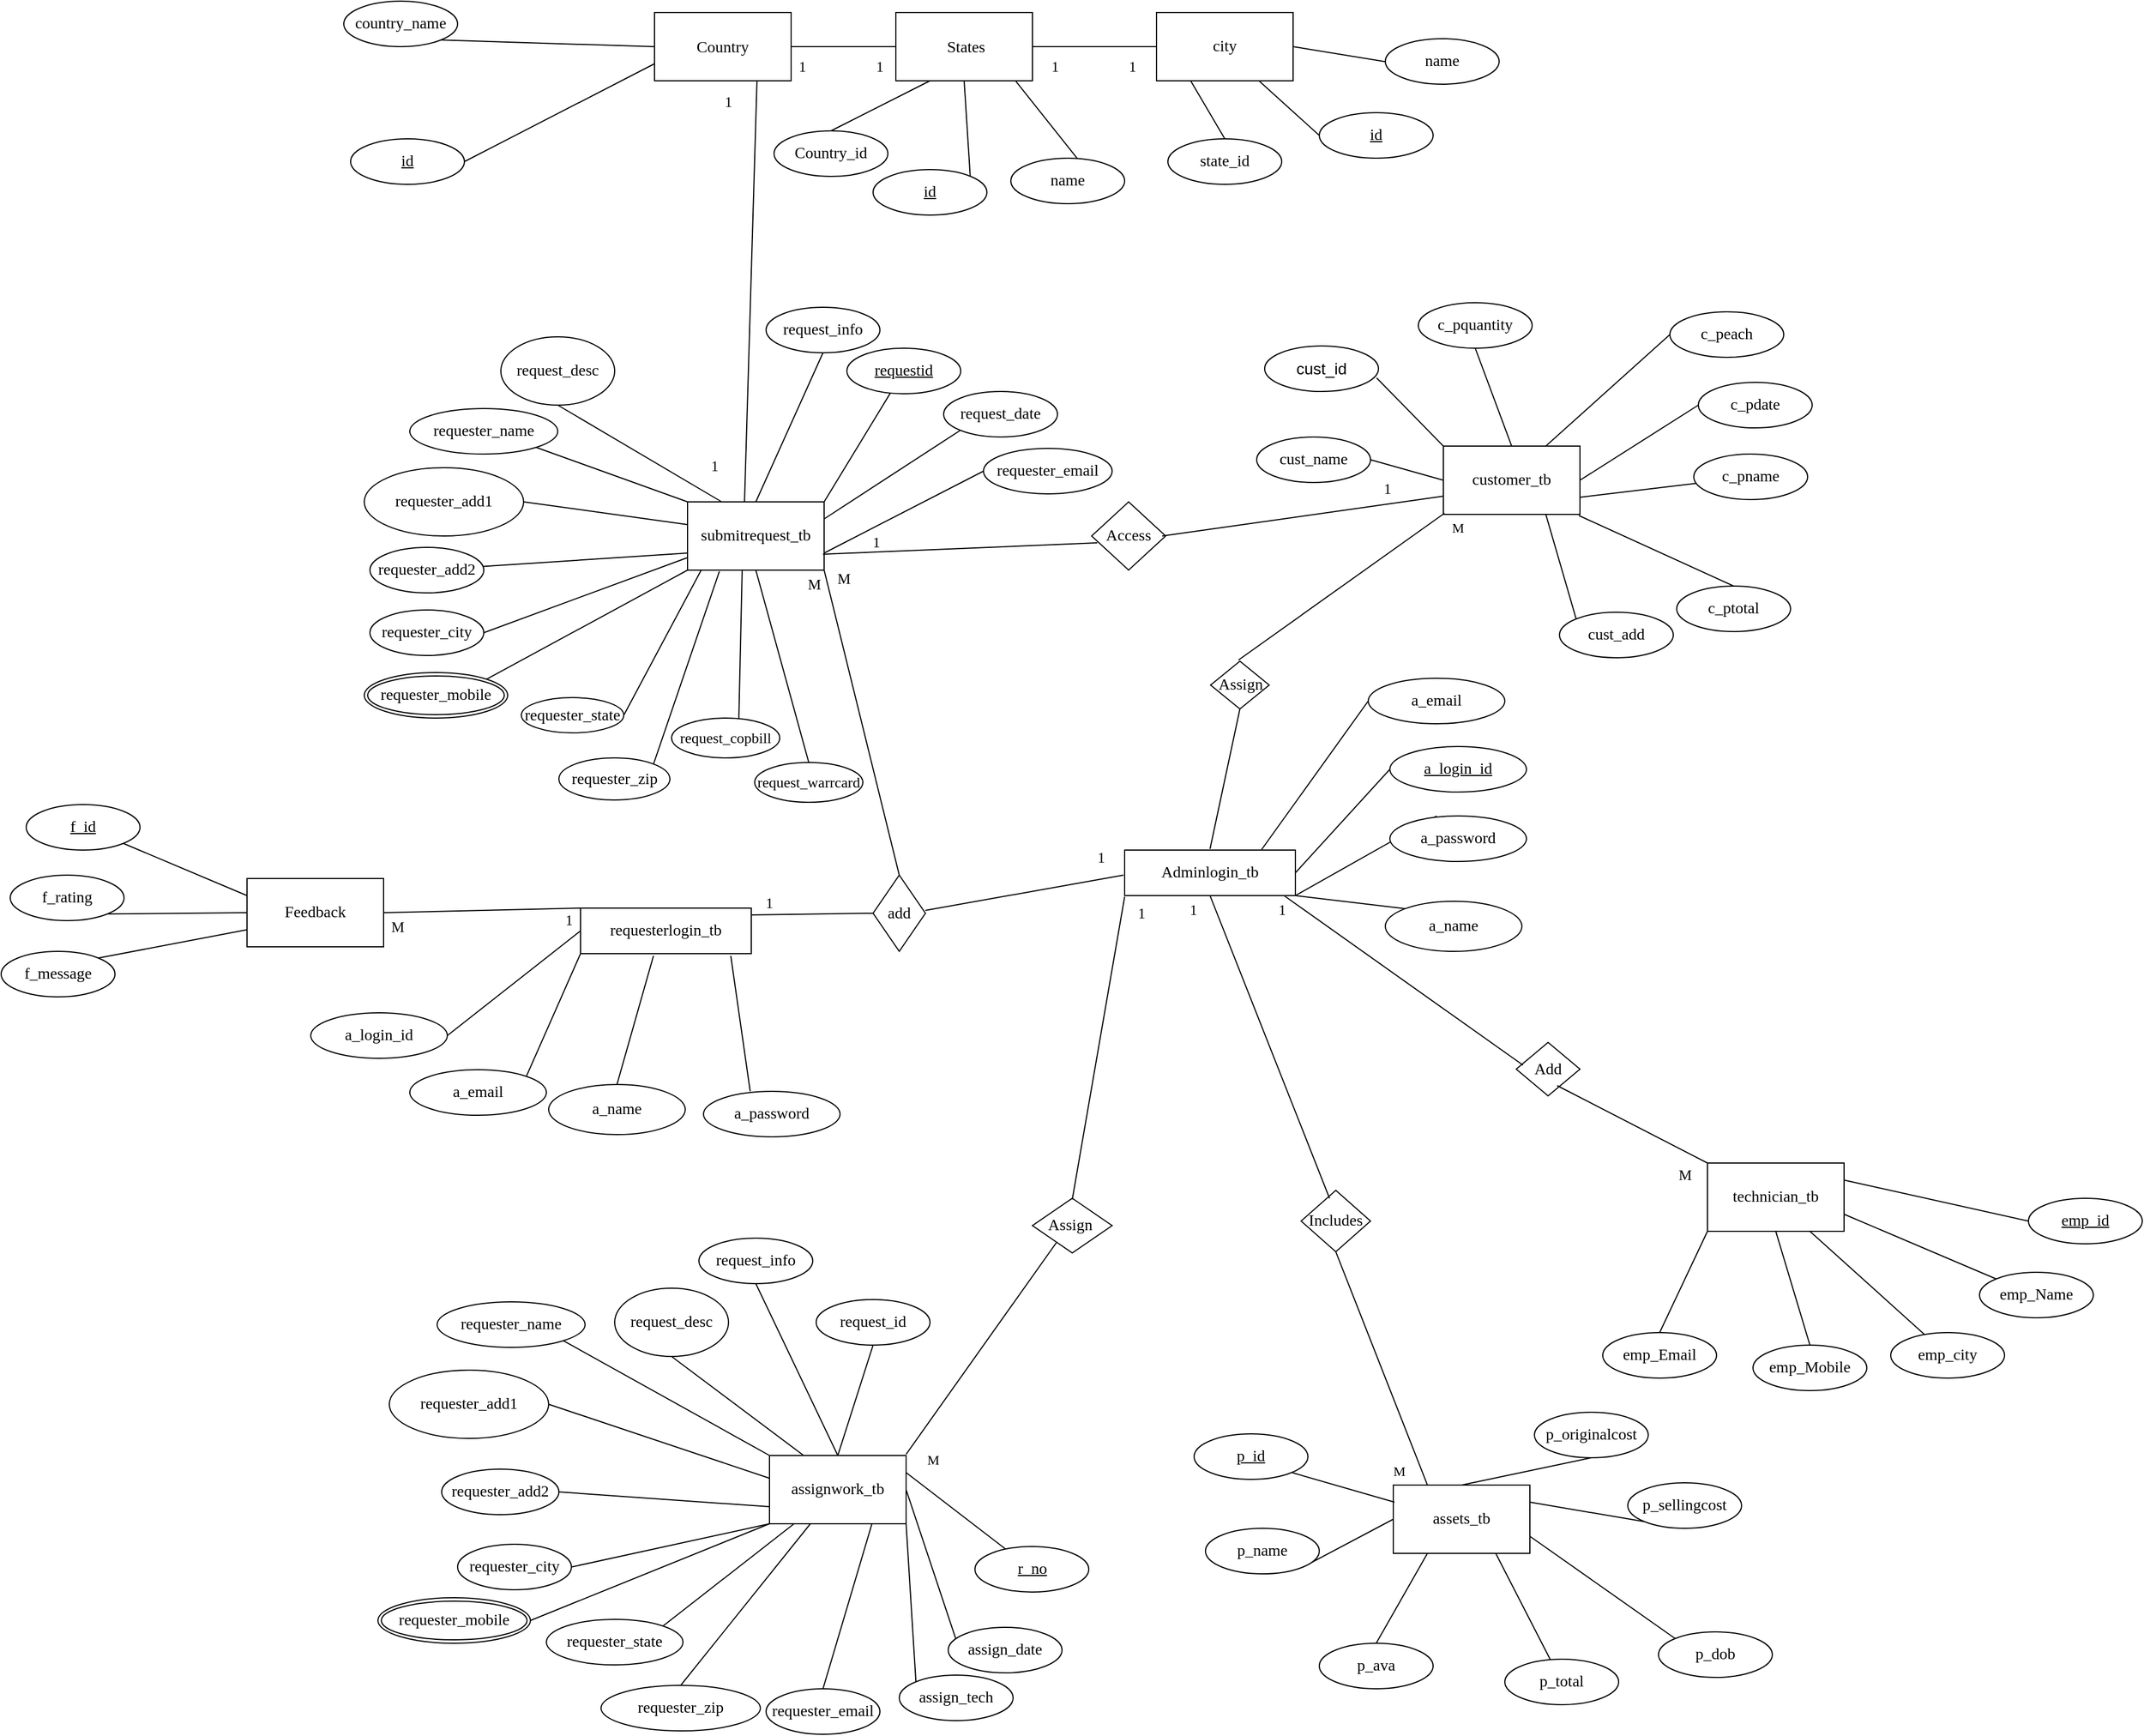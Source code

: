 <mxfile version="14.6.13" type="device"><diagram id="zvUun26TRQgCi1fK4w6z" name="Er diagram"><mxGraphModel dx="1606" dy="635" grid="0" gridSize="10" guides="1" tooltips="1" connect="1" arrows="1" fold="1" page="0" pageScale="1" pageWidth="1600" pageHeight="1200" math="0" shadow="0"><root><mxCell id="g4BBI34ks-h7sRMcbqhm-0"/><mxCell id="g4BBI34ks-h7sRMcbqhm-1" parent="g4BBI34ks-h7sRMcbqhm-0"/><mxCell id="04me1y3JRJbfSKAKwDKf-0" value="&lt;font style=&quot;font-size: 14px&quot; face=&quot;Times New Roman&quot;&gt;Adminlogin_tb&lt;/font&gt;" style="rounded=0;whiteSpace=wrap;html=1;" parent="g4BBI34ks-h7sRMcbqhm-1" vertex="1"><mxGeometry x="124" y="371" width="150" height="40" as="geometry"/></mxCell><mxCell id="04me1y3JRJbfSKAKwDKf-24" value="&lt;u&gt;&lt;font style=&quot;font-size: 14px&quot; face=&quot;Times New Roman&quot;&gt;a_login_id&lt;/font&gt;&lt;/u&gt;" style="ellipse;whiteSpace=wrap;html=1;fillColor=#FFFFFF;" parent="g4BBI34ks-h7sRMcbqhm-1" vertex="1"><mxGeometry x="357" y="280" width="120" height="40" as="geometry"/></mxCell><mxCell id="04me1y3JRJbfSKAKwDKf-25" value="&lt;font style=&quot;font-size: 14px&quot; face=&quot;Times New Roman&quot;&gt;a_name&lt;/font&gt;" style="ellipse;whiteSpace=wrap;html=1;fillColor=#FFFFFF;" parent="g4BBI34ks-h7sRMcbqhm-1" vertex="1"><mxGeometry x="353" y="416" width="120" height="44" as="geometry"/></mxCell><mxCell id="04me1y3JRJbfSKAKwDKf-27" value="" style="endArrow=none;html=1;entryX=0;entryY=0.5;entryDx=0;entryDy=0;exitX=1;exitY=0.5;exitDx=0;exitDy=0;" parent="g4BBI34ks-h7sRMcbqhm-1" source="04me1y3JRJbfSKAKwDKf-0" target="04me1y3JRJbfSKAKwDKf-24" edge="1"><mxGeometry width="50" height="50" relative="1" as="geometry"><mxPoint x="844" y="315.347" as="sourcePoint"/><mxPoint x="936" y="317" as="targetPoint"/></mxGeometry></mxCell><mxCell id="04me1y3JRJbfSKAKwDKf-28" value="&lt;font face=&quot;Times New Roman&quot; style=&quot;font-size: 14px&quot;&gt;a_email&lt;/font&gt;" style="ellipse;whiteSpace=wrap;html=1;fillColor=#FFFFFF;" parent="g4BBI34ks-h7sRMcbqhm-1" vertex="1"><mxGeometry x="338" y="220" width="120" height="40" as="geometry"/></mxCell><mxCell id="04me1y3JRJbfSKAKwDKf-29" value="" style="endArrow=none;html=1;entryX=0;entryY=0.5;entryDx=0;entryDy=0;" parent="g4BBI34ks-h7sRMcbqhm-1" target="04me1y3JRJbfSKAKwDKf-28" edge="1"><mxGeometry width="50" height="50" relative="1" as="geometry"><mxPoint x="244" y="371" as="sourcePoint"/><mxPoint x="683" y="488" as="targetPoint"/></mxGeometry></mxCell><mxCell id="04me1y3JRJbfSKAKwDKf-38" value="" style="endArrow=none;html=1;exitX=0.342;exitY=0;exitDx=0;exitDy=0;exitPerimeter=0;entryX=1;entryY=1;entryDx=0;entryDy=0;" parent="g4BBI34ks-h7sRMcbqhm-1" source="04me1y3JRJbfSKAKwDKf-40" target="04me1y3JRJbfSKAKwDKf-0" edge="1"><mxGeometry width="50" height="50" relative="1" as="geometry"><mxPoint x="888.36" y="517.16" as="sourcePoint"/><mxPoint x="843" y="334" as="targetPoint"/></mxGeometry></mxCell><mxCell id="04me1y3JRJbfSKAKwDKf-40" value="&lt;font style=&quot;font-size: 14px&quot; face=&quot;Times New Roman&quot;&gt;a_password&lt;/font&gt;" style="ellipse;whiteSpace=wrap;html=1;fillColor=#FFFFFF;" parent="g4BBI34ks-h7sRMcbqhm-1" vertex="1"><mxGeometry x="357" y="341" width="120" height="40" as="geometry"/></mxCell><mxCell id="n-myclX5caJa29_SEb_U-58" value="&lt;font face=&quot;Times New Roman&quot; style=&quot;font-size: 14px&quot;&gt;submitrequest_tb&lt;/font&gt;" style="rounded=0;whiteSpace=wrap;html=1;" parent="g4BBI34ks-h7sRMcbqhm-1" vertex="1"><mxGeometry x="-260" y="65" width="120" height="60" as="geometry"/></mxCell><mxCell id="n-myclX5caJa29_SEb_U-59" value="&lt;font style=&quot;font-size: 14px&quot; face=&quot;Times New Roman&quot;&gt;requester_add1&lt;/font&gt;" style="ellipse;whiteSpace=wrap;html=1;align=center;" parent="g4BBI34ks-h7sRMcbqhm-1" vertex="1"><mxGeometry x="-544" y="35" width="140" height="60" as="geometry"/></mxCell><mxCell id="n-myclX5caJa29_SEb_U-60" value="&lt;font style=&quot;font-size: 14px&quot; face=&quot;Times New Roman&quot;&gt;requester_zip&lt;/font&gt;" style="ellipse;whiteSpace=wrap;html=1;align=center;" parent="g4BBI34ks-h7sRMcbqhm-1" vertex="1"><mxGeometry x="-373" y="290" width="97.5" height="37" as="geometry"/></mxCell><mxCell id="n-myclX5caJa29_SEb_U-61" value="&lt;font style=&quot;font-size: 14px&quot; face=&quot;Times New Roman&quot;&gt;request_desc&lt;/font&gt;" style="ellipse;whiteSpace=wrap;html=1;align=center;" parent="g4BBI34ks-h7sRMcbqhm-1" vertex="1"><mxGeometry x="-424" y="-80" width="100" height="60" as="geometry"/></mxCell><mxCell id="n-myclX5caJa29_SEb_U-62" value="&lt;font style=&quot;font-size: 14px&quot; face=&quot;Times New Roman&quot;&gt;request_info&lt;/font&gt;" style="ellipse;whiteSpace=wrap;html=1;align=center;" parent="g4BBI34ks-h7sRMcbqhm-1" vertex="1"><mxGeometry x="-191" y="-106" width="100" height="40" as="geometry"/></mxCell><mxCell id="n-myclX5caJa29_SEb_U-63" value="&lt;font style=&quot;font-size: 14px&quot; face=&quot;Times New Roman&quot;&gt;requester_name&lt;/font&gt;" style="ellipse;whiteSpace=wrap;html=1;align=center;" parent="g4BBI34ks-h7sRMcbqhm-1" vertex="1"><mxGeometry x="-504" y="-17" width="130" height="40" as="geometry"/></mxCell><mxCell id="n-myclX5caJa29_SEb_U-64" value="&lt;font style=&quot;font-size: 14px&quot; face=&quot;Times New Roman&quot;&gt;requester_state&lt;/font&gt;" style="ellipse;whiteSpace=wrap;html=1;align=center;" parent="g4BBI34ks-h7sRMcbqhm-1" vertex="1"><mxGeometry x="-406" y="237" width="90" height="31" as="geometry"/></mxCell><mxCell id="n-myclX5caJa29_SEb_U-65" value="&lt;font style=&quot;font-size: 14px&quot; face=&quot;Times New Roman&quot;&gt;&lt;u&gt;requestid&lt;/u&gt;&lt;/font&gt;" style="ellipse;whiteSpace=wrap;html=1;align=center;" parent="g4BBI34ks-h7sRMcbqhm-1" vertex="1"><mxGeometry x="-120" y="-70" width="100" height="40" as="geometry"/></mxCell><mxCell id="n-myclX5caJa29_SEb_U-67" value="" style="endArrow=none;html=1;entryX=1;entryY=0.5;entryDx=0;entryDy=0;exitX=0;exitY=0.333;exitDx=0;exitDy=0;exitPerimeter=0;" parent="g4BBI34ks-h7sRMcbqhm-1" source="n-myclX5caJa29_SEb_U-58" target="n-myclX5caJa29_SEb_U-59" edge="1"><mxGeometry width="50" height="50" relative="1" as="geometry"><mxPoint x="250" y="270" as="sourcePoint"/><mxPoint x="300" y="220" as="targetPoint"/></mxGeometry></mxCell><mxCell id="n-myclX5caJa29_SEb_U-68" value="" style="endArrow=none;html=1;entryX=1;entryY=1;entryDx=0;entryDy=0;exitX=0;exitY=0;exitDx=0;exitDy=0;" parent="g4BBI34ks-h7sRMcbqhm-1" source="n-myclX5caJa29_SEb_U-58" target="n-myclX5caJa29_SEb_U-63" edge="1"><mxGeometry width="50" height="50" relative="1" as="geometry"><mxPoint x="250" y="270" as="sourcePoint"/><mxPoint x="300" y="220" as="targetPoint"/></mxGeometry></mxCell><mxCell id="n-myclX5caJa29_SEb_U-69" value="" style="endArrow=none;html=1;entryX=0.5;entryY=1;entryDx=0;entryDy=0;exitX=0.25;exitY=0;exitDx=0;exitDy=0;" parent="g4BBI34ks-h7sRMcbqhm-1" source="n-myclX5caJa29_SEb_U-58" target="n-myclX5caJa29_SEb_U-61" edge="1"><mxGeometry width="50" height="50" relative="1" as="geometry"><mxPoint x="50" y="270" as="sourcePoint"/><mxPoint x="100" y="220" as="targetPoint"/></mxGeometry></mxCell><mxCell id="n-myclX5caJa29_SEb_U-70" value="" style="endArrow=none;html=1;entryX=0.5;entryY=1;entryDx=0;entryDy=0;exitX=0.5;exitY=0;exitDx=0;exitDy=0;" parent="g4BBI34ks-h7sRMcbqhm-1" source="n-myclX5caJa29_SEb_U-58" target="n-myclX5caJa29_SEb_U-62" edge="1"><mxGeometry width="50" height="50" relative="1" as="geometry"><mxPoint x="50" y="270" as="sourcePoint"/><mxPoint x="100" y="220" as="targetPoint"/></mxGeometry></mxCell><mxCell id="n-myclX5caJa29_SEb_U-71" value="" style="endArrow=none;html=1;exitX=1;exitY=0;exitDx=0;exitDy=0;" parent="g4BBI34ks-h7sRMcbqhm-1" source="n-myclX5caJa29_SEb_U-58" target="n-myclX5caJa29_SEb_U-65" edge="1"><mxGeometry width="50" height="50" relative="1" as="geometry"><mxPoint x="50" y="270" as="sourcePoint"/><mxPoint x="100" y="220" as="targetPoint"/></mxGeometry></mxCell><mxCell id="n-myclX5caJa29_SEb_U-72" value="" style="endArrow=none;html=1;exitX=1;exitY=0;exitDx=0;exitDy=0;entryX=0;entryY=1;entryDx=0;entryDy=0;" parent="g4BBI34ks-h7sRMcbqhm-1" source="n-myclX5caJa29_SEb_U-84" target="n-myclX5caJa29_SEb_U-58" edge="1"><mxGeometry width="50" height="50" relative="1" as="geometry"><mxPoint x="-108.06" y="291.16" as="sourcePoint"/><mxPoint x="-30" y="230" as="targetPoint"/></mxGeometry></mxCell><mxCell id="n-myclX5caJa29_SEb_U-73" value="" style="endArrow=none;html=1;exitX=1;exitY=0.5;exitDx=0;exitDy=0;" parent="g4BBI34ks-h7sRMcbqhm-1" source="n-myclX5caJa29_SEb_U-64" edge="1"><mxGeometry width="50" height="50" relative="1" as="geometry"><mxPoint x="-392.163" y="255.721" as="sourcePoint"/><mxPoint x="-248" y="125" as="targetPoint"/></mxGeometry></mxCell><mxCell id="n-myclX5caJa29_SEb_U-74" value="" style="endArrow=none;html=1;exitX=1;exitY=0;exitDx=0;exitDy=0;" parent="g4BBI34ks-h7sRMcbqhm-1" source="n-myclX5caJa29_SEb_U-60" edge="1"><mxGeometry width="50" height="50" relative="1" as="geometry"><mxPoint x="-325.967" y="271.999" as="sourcePoint"/><mxPoint x="-232" y="126" as="targetPoint"/></mxGeometry></mxCell><mxCell id="n-myclX5caJa29_SEb_U-81" value="&lt;font style=&quot;font-size: 14px&quot; face=&quot;Times New Roman&quot;&gt;requester_add2&lt;/font&gt;" style="ellipse;whiteSpace=wrap;html=1;align=center;" parent="g4BBI34ks-h7sRMcbqhm-1" vertex="1"><mxGeometry x="-539" y="105" width="100" height="40" as="geometry"/></mxCell><mxCell id="n-myclX5caJa29_SEb_U-82" value="" style="endArrow=none;html=1;entryX=0;entryY=0.75;entryDx=0;entryDy=0;exitX=1;exitY=0.5;exitDx=0;exitDy=0;" parent="g4BBI34ks-h7sRMcbqhm-1" source="n-myclX5caJa29_SEb_U-83" edge="1"><mxGeometry width="50" height="50" relative="1" as="geometry"><mxPoint x="-417" y="178" as="sourcePoint"/><mxPoint x="-260" y="114" as="targetPoint"/></mxGeometry></mxCell><mxCell id="n-myclX5caJa29_SEb_U-83" value="&lt;font style=&quot;font-size: 14px&quot; face=&quot;Times New Roman&quot;&gt;requester_city&lt;/font&gt;" style="ellipse;whiteSpace=wrap;html=1;align=center;" parent="g4BBI34ks-h7sRMcbqhm-1" vertex="1"><mxGeometry x="-539" y="160" width="100" height="40" as="geometry"/></mxCell><mxCell id="n-myclX5caJa29_SEb_U-84" value="&lt;font style=&quot;font-size: 14px&quot; face=&quot;Times New Roman&quot;&gt;requester_mobile&lt;/font&gt;" style="ellipse;shape=doubleEllipse;margin=3;whiteSpace=wrap;html=1;align=center;" parent="g4BBI34ks-h7sRMcbqhm-1" vertex="1"><mxGeometry x="-544" y="215" width="126" height="40" as="geometry"/></mxCell><mxCell id="n-myclX5caJa29_SEb_U-87" value="&lt;font style=&quot;font-size: 14px&quot; face=&quot;Times New Roman&quot;&gt;&lt;u&gt;p_id&lt;/u&gt;&lt;/font&gt;" style="ellipse;whiteSpace=wrap;html=1;align=center;" parent="g4BBI34ks-h7sRMcbqhm-1" vertex="1"><mxGeometry x="185" y="884" width="100" height="40" as="geometry"/></mxCell><mxCell id="n-myclX5caJa29_SEb_U-88" value="&lt;font style=&quot;font-size: 14px&quot; face=&quot;Times New Roman&quot;&gt;p_dob&lt;/font&gt;" style="ellipse;whiteSpace=wrap;html=1;align=center;" parent="g4BBI34ks-h7sRMcbqhm-1" vertex="1"><mxGeometry x="593" y="1058" width="100" height="40" as="geometry"/></mxCell><mxCell id="n-myclX5caJa29_SEb_U-102" style="edgeStyle=orthogonalEdgeStyle;rounded=0;orthogonalLoop=1;jettySize=auto;html=1;exitX=0.5;exitY=1;exitDx=0;exitDy=0;" parent="g4BBI34ks-h7sRMcbqhm-1" edge="1"><mxGeometry relative="1" as="geometry"><mxPoint x="478" y="770" as="sourcePoint"/><mxPoint x="478" y="770" as="targetPoint"/></mxGeometry></mxCell><mxCell id="n-myclX5caJa29_SEb_U-103" value="" style="endArrow=none;html=1;exitX=0.5;exitY=0;exitDx=0;exitDy=0;entryX=0.5;entryY=1;entryDx=0;entryDy=0;" parent="g4BBI34ks-h7sRMcbqhm-1" source="n-myclX5caJa29_SEb_U-104" target="n-myclX5caJa29_SEb_U-107" edge="1"><mxGeometry width="50" height="50" relative="1" as="geometry"><mxPoint x="375" y="576" as="sourcePoint"/><mxPoint x="425" y="526" as="targetPoint"/></mxGeometry></mxCell><mxCell id="n-myclX5caJa29_SEb_U-104" value="&lt;font face=&quot;Times New Roman&quot; style=&quot;font-size: 14px&quot;&gt;assets_tb&lt;/font&gt;" style="rounded=0;whiteSpace=wrap;html=1;" parent="g4BBI34ks-h7sRMcbqhm-1" vertex="1"><mxGeometry x="360" y="929" width="120" height="60" as="geometry"/></mxCell><mxCell id="n-myclX5caJa29_SEb_U-105" value="&lt;font style=&quot;font-size: 14px&quot; face=&quot;Times New Roman&quot;&gt;p_total&lt;/font&gt;" style="ellipse;whiteSpace=wrap;html=1;align=center;" parent="g4BBI34ks-h7sRMcbqhm-1" vertex="1"><mxGeometry x="458" y="1082" width="100" height="40" as="geometry"/></mxCell><mxCell id="n-myclX5caJa29_SEb_U-106" value="&lt;font style=&quot;font-size: 14px&quot; face=&quot;Times New Roman&quot;&gt;p_sellingcost&lt;/font&gt;" style="ellipse;whiteSpace=wrap;html=1;align=center;" parent="g4BBI34ks-h7sRMcbqhm-1" vertex="1"><mxGeometry x="566" y="927" width="100" height="40" as="geometry"/></mxCell><mxCell id="n-myclX5caJa29_SEb_U-107" value="&lt;font style=&quot;font-size: 14px&quot; face=&quot;Times New Roman&quot;&gt;p_originalcost&lt;/font&gt;" style="ellipse;whiteSpace=wrap;html=1;align=center;" parent="g4BBI34ks-h7sRMcbqhm-1" vertex="1"><mxGeometry x="484" y="865" width="100" height="40" as="geometry"/></mxCell><mxCell id="n-myclX5caJa29_SEb_U-108" value="" style="endArrow=none;html=1;entryX=0;entryY=1;entryDx=0;entryDy=0;exitX=1;exitY=0.25;exitDx=0;exitDy=0;" parent="g4BBI34ks-h7sRMcbqhm-1" source="n-myclX5caJa29_SEb_U-104" target="n-myclX5caJa29_SEb_U-106" edge="1"><mxGeometry width="50" height="50" relative="1" as="geometry"><mxPoint x="395" y="566" as="sourcePoint"/><mxPoint x="445" y="516" as="targetPoint"/></mxGeometry></mxCell><mxCell id="n-myclX5caJa29_SEb_U-109" value="" style="endArrow=none;html=1;exitX=0.75;exitY=1;exitDx=0;exitDy=0;" parent="g4BBI34ks-h7sRMcbqhm-1" source="n-myclX5caJa29_SEb_U-104" target="n-myclX5caJa29_SEb_U-105" edge="1"><mxGeometry width="50" height="50" relative="1" as="geometry"><mxPoint x="355" y="686" as="sourcePoint"/><mxPoint x="455" y="526" as="targetPoint"/></mxGeometry></mxCell><mxCell id="n-myclX5caJa29_SEb_U-110" value="" style="endArrow=none;html=1;exitX=1;exitY=1;exitDx=0;exitDy=0;entryX=0;entryY=0.5;entryDx=0;entryDy=0;" parent="g4BBI34ks-h7sRMcbqhm-1" source="n-myclX5caJa29_SEb_U-116" target="n-myclX5caJa29_SEb_U-104" edge="1"><mxGeometry width="50" height="50" relative="1" as="geometry"><mxPoint x="205" y="656" as="sourcePoint"/><mxPoint x="235" y="686" as="targetPoint"/></mxGeometry></mxCell><mxCell id="n-myclX5caJa29_SEb_U-111" value="" style="endArrow=none;html=1;entryX=0;entryY=0.25;entryDx=0;entryDy=0;exitX=1;exitY=1;exitDx=0;exitDy=0;" parent="g4BBI34ks-h7sRMcbqhm-1" edge="1"><mxGeometry width="50" height="50" relative="1" as="geometry"><mxPoint x="271.355" y="918.142" as="sourcePoint"/><mxPoint x="361" y="944" as="targetPoint"/></mxGeometry></mxCell><mxCell id="n-myclX5caJa29_SEb_U-116" value="&lt;font style=&quot;font-size: 14px&quot; face=&quot;Times New Roman&quot;&gt;p_name&lt;/font&gt;" style="ellipse;whiteSpace=wrap;html=1;align=center;" parent="g4BBI34ks-h7sRMcbqhm-1" vertex="1"><mxGeometry x="195" y="967" width="100" height="40" as="geometry"/></mxCell><mxCell id="n-myclX5caJa29_SEb_U-117" value="" style="endArrow=none;html=1;entryX=0;entryY=0;entryDx=0;entryDy=0;exitX=1;exitY=0.75;exitDx=0;exitDy=0;" parent="g4BBI34ks-h7sRMcbqhm-1" source="n-myclX5caJa29_SEb_U-104" target="n-myclX5caJa29_SEb_U-88" edge="1"><mxGeometry width="50" height="50" relative="1" as="geometry"><mxPoint x="374" y="651" as="sourcePoint"/><mxPoint x="469.0" y="657" as="targetPoint"/></mxGeometry></mxCell><mxCell id="n-myclX5caJa29_SEb_U-118" value="&lt;font style=&quot;font-size: 14px&quot; face=&quot;Times New Roman&quot;&gt;p_ava&lt;/font&gt;" style="ellipse;whiteSpace=wrap;html=1;align=center;" parent="g4BBI34ks-h7sRMcbqhm-1" vertex="1"><mxGeometry x="295" y="1068" width="100" height="40" as="geometry"/></mxCell><mxCell id="n-myclX5caJa29_SEb_U-119" value="" style="endArrow=none;html=1;entryX=0.25;entryY=1;entryDx=0;entryDy=0;exitX=0.5;exitY=0;exitDx=0;exitDy=0;" parent="g4BBI34ks-h7sRMcbqhm-1" source="n-myclX5caJa29_SEb_U-118" target="n-myclX5caJa29_SEb_U-104" edge="1"><mxGeometry width="50" height="50" relative="1" as="geometry"><mxPoint x="230" y="752" as="sourcePoint"/><mxPoint x="267.96" y="678.02" as="targetPoint"/></mxGeometry></mxCell><mxCell id="n-myclX5caJa29_SEb_U-122" value="&lt;font style=&quot;font-size: 14px&quot;&gt;cust_id&lt;/font&gt;" style="ellipse;whiteSpace=wrap;html=1;align=center;" parent="g4BBI34ks-h7sRMcbqhm-1" vertex="1"><mxGeometry x="247" y="-72" width="100" height="40" as="geometry"/></mxCell><mxCell id="n-myclX5caJa29_SEb_U-123" value="&lt;font face=&quot;Times New Roman&quot; style=&quot;font-size: 14px&quot;&gt;c_pdate&lt;/font&gt;" style="ellipse;whiteSpace=wrap;html=1;align=center;" parent="g4BBI34ks-h7sRMcbqhm-1" vertex="1"><mxGeometry x="628" y="-40" width="100" height="40" as="geometry"/></mxCell><mxCell id="n-myclX5caJa29_SEb_U-124" style="edgeStyle=orthogonalEdgeStyle;rounded=0;orthogonalLoop=1;jettySize=auto;html=1;exitX=0.5;exitY=1;exitDx=0;exitDy=0;" parent="g4BBI34ks-h7sRMcbqhm-1" edge="1"><mxGeometry relative="1" as="geometry"><mxPoint x="753" y="164" as="sourcePoint"/><mxPoint x="753" y="164" as="targetPoint"/></mxGeometry></mxCell><mxCell id="n-myclX5caJa29_SEb_U-125" value="" style="endArrow=none;html=1;exitX=0.5;exitY=0;exitDx=0;exitDy=0;entryX=0.5;entryY=1;entryDx=0;entryDy=0;" parent="g4BBI34ks-h7sRMcbqhm-1" source="n-myclX5caJa29_SEb_U-126" target="n-myclX5caJa29_SEb_U-129" edge="1"><mxGeometry width="50" height="50" relative="1" as="geometry"><mxPoint x="650" y="-30" as="sourcePoint"/><mxPoint x="700" y="-80" as="targetPoint"/></mxGeometry></mxCell><mxCell id="n-myclX5caJa29_SEb_U-126" value="&lt;font face=&quot;Times New Roman&quot; style=&quot;font-size: 14px&quot;&gt;customer_tb&lt;/font&gt;" style="rounded=0;whiteSpace=wrap;html=1;" parent="g4BBI34ks-h7sRMcbqhm-1" vertex="1"><mxGeometry x="404" y="16" width="120" height="60" as="geometry"/></mxCell><mxCell id="n-myclX5caJa29_SEb_U-127" value="&lt;font style=&quot;font-size: 14px&quot; face=&quot;Times New Roman&quot;&gt;c_pname&lt;/font&gt;" style="ellipse;whiteSpace=wrap;html=1;align=center;" parent="g4BBI34ks-h7sRMcbqhm-1" vertex="1"><mxGeometry x="624" y="23" width="100" height="40" as="geometry"/></mxCell><mxCell id="n-myclX5caJa29_SEb_U-128" value="&lt;font style=&quot;font-size: 14px&quot; face=&quot;Times New Roman&quot;&gt;c_peach&lt;/font&gt;" style="ellipse;whiteSpace=wrap;html=1;align=center;" parent="g4BBI34ks-h7sRMcbqhm-1" vertex="1"><mxGeometry x="603" y="-102" width="100" height="40" as="geometry"/></mxCell><mxCell id="n-myclX5caJa29_SEb_U-129" value="&lt;font style=&quot;font-size: 14px&quot; face=&quot;Times New Roman&quot;&gt;c_pquantity&lt;/font&gt;" style="ellipse;whiteSpace=wrap;html=1;align=center;" parent="g4BBI34ks-h7sRMcbqhm-1" vertex="1"><mxGeometry x="382" y="-110" width="100" height="40" as="geometry"/></mxCell><mxCell id="n-myclX5caJa29_SEb_U-130" value="" style="endArrow=none;html=1;exitX=0.75;exitY=0;exitDx=0;exitDy=0;entryX=0;entryY=0.5;entryDx=0;entryDy=0;" parent="g4BBI34ks-h7sRMcbqhm-1" source="n-myclX5caJa29_SEb_U-126" target="n-myclX5caJa29_SEb_U-128" edge="1"><mxGeometry width="50" height="50" relative="1" as="geometry"><mxPoint x="670" y="-40" as="sourcePoint"/><mxPoint x="647" y="10" as="targetPoint"/></mxGeometry></mxCell><mxCell id="n-myclX5caJa29_SEb_U-131" value="" style="endArrow=none;html=1;exitX=1;exitY=0.75;exitDx=0;exitDy=0;" parent="g4BBI34ks-h7sRMcbqhm-1" source="n-myclX5caJa29_SEb_U-126" target="n-myclX5caJa29_SEb_U-127" edge="1"><mxGeometry width="50" height="50" relative="1" as="geometry"><mxPoint x="630" y="80" as="sourcePoint"/><mxPoint x="730" y="-80" as="targetPoint"/></mxGeometry></mxCell><mxCell id="n-myclX5caJa29_SEb_U-132" value="" style="endArrow=none;html=1;exitX=1;exitY=0.5;exitDx=0;exitDy=0;entryX=0;entryY=0.5;entryDx=0;entryDy=0;" parent="g4BBI34ks-h7sRMcbqhm-1" source="n-myclX5caJa29_SEb_U-134" target="n-myclX5caJa29_SEb_U-126" edge="1"><mxGeometry width="50" height="50" relative="1" as="geometry"><mxPoint x="480.0" y="50" as="sourcePoint"/><mxPoint x="510" y="80" as="targetPoint"/></mxGeometry></mxCell><mxCell id="n-myclX5caJa29_SEb_U-133" value="" style="endArrow=none;html=1;entryX=0;entryY=0;entryDx=0;entryDy=0;exitX=0.984;exitY=0.703;exitDx=0;exitDy=0;exitPerimeter=0;" parent="g4BBI34ks-h7sRMcbqhm-1" source="n-myclX5caJa29_SEb_U-122" target="n-myclX5caJa29_SEb_U-126" edge="1"><mxGeometry width="50" height="50" relative="1" as="geometry"><mxPoint x="510.0" y="-20" as="sourcePoint"/><mxPoint x="530" y="100" as="targetPoint"/></mxGeometry></mxCell><mxCell id="n-myclX5caJa29_SEb_U-134" value="&lt;font style=&quot;font-size: 14px&quot; face=&quot;Times New Roman&quot;&gt;cust_name&lt;/font&gt;" style="ellipse;whiteSpace=wrap;html=1;align=center;" parent="g4BBI34ks-h7sRMcbqhm-1" vertex="1"><mxGeometry x="240" y="8" width="100" height="40" as="geometry"/></mxCell><mxCell id="n-myclX5caJa29_SEb_U-135" value="" style="endArrow=none;html=1;entryX=0;entryY=0.5;entryDx=0;entryDy=0;exitX=1;exitY=0.5;exitDx=0;exitDy=0;" parent="g4BBI34ks-h7sRMcbqhm-1" source="n-myclX5caJa29_SEb_U-126" target="n-myclX5caJa29_SEb_U-123" edge="1"><mxGeometry width="50" height="50" relative="1" as="geometry"><mxPoint x="540" y="54" as="sourcePoint"/><mxPoint x="635.0" y="60" as="targetPoint"/></mxGeometry></mxCell><mxCell id="n-myclX5caJa29_SEb_U-136" value="&lt;font style=&quot;font-size: 14px&quot; face=&quot;Times New Roman&quot;&gt;cust_add&lt;/font&gt;" style="ellipse;whiteSpace=wrap;html=1;align=center;" parent="g4BBI34ks-h7sRMcbqhm-1" vertex="1"><mxGeometry x="506" y="162" width="100" height="40" as="geometry"/></mxCell><mxCell id="n-myclX5caJa29_SEb_U-137" value="" style="endArrow=none;html=1;entryX=0.75;entryY=1;entryDx=0;entryDy=0;exitX=0;exitY=0;exitDx=0;exitDy=0;" parent="g4BBI34ks-h7sRMcbqhm-1" source="n-myclX5caJa29_SEb_U-136" target="n-myclX5caJa29_SEb_U-126" edge="1"><mxGeometry width="50" height="50" relative="1" as="geometry"><mxPoint x="505.0" y="152.0" as="sourcePoint"/><mxPoint x="543" y="70" as="targetPoint"/><Array as="points"/></mxGeometry></mxCell><mxCell id="n-myclX5caJa29_SEb_U-138" value="&lt;font style=&quot;font-size: 14px&quot; face=&quot;Times New Roman&quot;&gt;c_ptotal&lt;/font&gt;" style="ellipse;whiteSpace=wrap;html=1;align=center;" parent="g4BBI34ks-h7sRMcbqhm-1" vertex="1"><mxGeometry x="609" y="139" width="100" height="40" as="geometry"/></mxCell><mxCell id="n-myclX5caJa29_SEb_U-139" value="" style="endArrow=none;html=1;exitX=0.5;exitY=0;exitDx=0;exitDy=0;" parent="g4BBI34ks-h7sRMcbqhm-1" source="n-myclX5caJa29_SEb_U-138" edge="1"><mxGeometry width="50" height="50" relative="1" as="geometry"><mxPoint x="585" y="150" as="sourcePoint"/><mxPoint x="523" y="77" as="targetPoint"/></mxGeometry></mxCell><mxCell id="n-myclX5caJa29_SEb_U-141" value="&lt;font style=&quot;font-size: 14px&quot; face=&quot;Times New Roman&quot;&gt;requesterlogin_tb&lt;/font&gt;" style="rounded=0;whiteSpace=wrap;html=1;" parent="g4BBI34ks-h7sRMcbqhm-1" vertex="1"><mxGeometry x="-354" y="422" width="150" height="40" as="geometry"/></mxCell><mxCell id="n-myclX5caJa29_SEb_U-142" value="&lt;font style=&quot;font-size: 14px&quot; face=&quot;Times New Roman&quot;&gt;a_login_id&lt;/font&gt;" style="ellipse;whiteSpace=wrap;html=1;fillColor=#FFFFFF;" parent="g4BBI34ks-h7sRMcbqhm-1" vertex="1"><mxGeometry x="-591" y="514" width="120" height="40" as="geometry"/></mxCell><mxCell id="n-myclX5caJa29_SEb_U-143" value="&lt;font face=&quot;Times New Roman&quot; style=&quot;font-size: 14px&quot;&gt;a_name&lt;/font&gt;" style="ellipse;whiteSpace=wrap;html=1;fillColor=#FFFFFF;" parent="g4BBI34ks-h7sRMcbqhm-1" vertex="1"><mxGeometry x="-382" y="577" width="120" height="44" as="geometry"/></mxCell><mxCell id="n-myclX5caJa29_SEb_U-144" value="" style="endArrow=none;html=1;exitX=0.427;exitY=1.05;exitDx=0;exitDy=0;exitPerimeter=0;entryX=0.5;entryY=0;entryDx=0;entryDy=0;" parent="g4BBI34ks-h7sRMcbqhm-1" source="n-myclX5caJa29_SEb_U-141" target="n-myclX5caJa29_SEb_U-143" edge="1"><mxGeometry width="50" height="50" relative="1" as="geometry"><mxPoint x="-250.2" y="471" as="sourcePoint"/><mxPoint x="-272" y="621" as="targetPoint"/></mxGeometry></mxCell><mxCell id="n-myclX5caJa29_SEb_U-145" value="" style="endArrow=none;html=1;entryX=0;entryY=0.5;entryDx=0;entryDy=0;exitX=1;exitY=0.5;exitDx=0;exitDy=0;" parent="g4BBI34ks-h7sRMcbqhm-1" source="n-myclX5caJa29_SEb_U-142" target="n-myclX5caJa29_SEb_U-141" edge="1"><mxGeometry width="50" height="50" relative="1" as="geometry"><mxPoint x="-448" y="502" as="sourcePoint"/><mxPoint x="-356" y="501.83" as="targetPoint"/></mxGeometry></mxCell><mxCell id="n-myclX5caJa29_SEb_U-146" value="&lt;font style=&quot;font-size: 14px&quot; face=&quot;Times New Roman&quot;&gt;a_email&lt;/font&gt;" style="ellipse;whiteSpace=wrap;html=1;fillColor=#FFFFFF;" parent="g4BBI34ks-h7sRMcbqhm-1" vertex="1"><mxGeometry x="-504" y="564" width="120" height="40" as="geometry"/></mxCell><mxCell id="n-myclX5caJa29_SEb_U-147" value="" style="endArrow=none;html=1;exitX=0;exitY=1;exitDx=0;exitDy=0;entryX=1;entryY=0;entryDx=0;entryDy=0;" parent="g4BBI34ks-h7sRMcbqhm-1" source="n-myclX5caJa29_SEb_U-141" target="n-myclX5caJa29_SEb_U-146" edge="1"><mxGeometry width="50" height="50" relative="1" as="geometry"><mxPoint x="-347.5" y="522" as="sourcePoint"/><mxPoint x="-365.5" y="676" as="targetPoint"/></mxGeometry></mxCell><mxCell id="n-myclX5caJa29_SEb_U-148" value="" style="endArrow=none;html=1;exitX=0.342;exitY=0;exitDx=0;exitDy=0;exitPerimeter=0;entryX=0.88;entryY=1.05;entryDx=0;entryDy=0;entryPerimeter=0;" parent="g4BBI34ks-h7sRMcbqhm-1" source="n-myclX5caJa29_SEb_U-149" target="n-myclX5caJa29_SEb_U-141" edge="1"><mxGeometry width="50" height="50" relative="1" as="geometry"><mxPoint x="-160.14" y="705.16" as="sourcePoint"/><mxPoint x="-205.5" y="522" as="targetPoint"/></mxGeometry></mxCell><mxCell id="n-myclX5caJa29_SEb_U-149" value="&lt;font style=&quot;font-size: 14px&quot; face=&quot;Times New Roman&quot;&gt;a_password&lt;/font&gt;" style="ellipse;whiteSpace=wrap;html=1;fillColor=#FFFFFF;" parent="g4BBI34ks-h7sRMcbqhm-1" vertex="1"><mxGeometry x="-246" y="583" width="120" height="40" as="geometry"/></mxCell><mxCell id="n-myclX5caJa29_SEb_U-151" value="" style="endArrow=none;html=1;entryX=1;entryY=0.25;entryDx=0;entryDy=0;exitX=0;exitY=1;exitDx=0;exitDy=0;" parent="g4BBI34ks-h7sRMcbqhm-1" source="n-myclX5caJa29_SEb_U-153" target="n-myclX5caJa29_SEb_U-58" edge="1"><mxGeometry width="50" height="50" relative="1" as="geometry"><mxPoint x="210" y="167" as="sourcePoint"/><mxPoint x="90" y="156" as="targetPoint"/></mxGeometry></mxCell><mxCell id="n-myclX5caJa29_SEb_U-152" value="&lt;font style=&quot;font-size: 14px&quot; face=&quot;Times New Roman&quot;&gt;requester_email&lt;/font&gt;" style="ellipse;whiteSpace=wrap;html=1;align=center;" parent="g4BBI34ks-h7sRMcbqhm-1" vertex="1"><mxGeometry y="18" width="113" height="40" as="geometry"/></mxCell><mxCell id="n-myclX5caJa29_SEb_U-153" value="&lt;font style=&quot;font-size: 14px&quot; face=&quot;Times New Roman&quot;&gt;request_date&lt;/font&gt;" style="ellipse;whiteSpace=wrap;html=1;align=center;" parent="g4BBI34ks-h7sRMcbqhm-1" vertex="1"><mxGeometry x="-35" y="-32" width="100" height="40" as="geometry"/></mxCell><mxCell id="n-myclX5caJa29_SEb_U-155" value="&lt;font style=&quot;font-size: 14px&quot; face=&quot;Times New Roman&quot;&gt;emp_Name&lt;/font&gt;" style="ellipse;whiteSpace=wrap;html=1;align=center;" parent="g4BBI34ks-h7sRMcbqhm-1" vertex="1"><mxGeometry x="875" y="742" width="100" height="40" as="geometry"/></mxCell><mxCell id="n-myclX5caJa29_SEb_U-156" style="edgeStyle=orthogonalEdgeStyle;rounded=0;orthogonalLoop=1;jettySize=auto;html=1;exitX=0.5;exitY=1;exitDx=0;exitDy=0;" parent="g4BBI34ks-h7sRMcbqhm-1" edge="1"><mxGeometry relative="1" as="geometry"><mxPoint x="993" y="838" as="sourcePoint"/><mxPoint x="993" y="838" as="targetPoint"/></mxGeometry></mxCell><mxCell id="n-myclX5caJa29_SEb_U-157" value="" style="endArrow=none;html=1;exitX=0;exitY=1;exitDx=0;exitDy=0;entryX=0.5;entryY=0;entryDx=0;entryDy=0;" parent="g4BBI34ks-h7sRMcbqhm-1" source="n-myclX5caJa29_SEb_U-158" target="n-myclX5caJa29_SEb_U-161" edge="1"><mxGeometry width="50" height="50" relative="1" as="geometry"><mxPoint x="890" y="644" as="sourcePoint"/><mxPoint x="940" y="594" as="targetPoint"/></mxGeometry></mxCell><mxCell id="n-myclX5caJa29_SEb_U-158" value="&lt;font face=&quot;Times New Roman&quot; style=&quot;font-size: 14px&quot;&gt;technician_tb&lt;/font&gt;" style="rounded=0;whiteSpace=wrap;html=1;" parent="g4BBI34ks-h7sRMcbqhm-1" vertex="1"><mxGeometry x="636" y="646" width="120" height="60" as="geometry"/></mxCell><mxCell id="n-myclX5caJa29_SEb_U-159" value="&lt;font face=&quot;Times New Roman&quot; style=&quot;font-size: 14px&quot;&gt;emp_city&lt;/font&gt;" style="ellipse;whiteSpace=wrap;html=1;align=center;" parent="g4BBI34ks-h7sRMcbqhm-1" vertex="1"><mxGeometry x="797" y="795" width="100" height="40" as="geometry"/></mxCell><mxCell id="n-myclX5caJa29_SEb_U-160" value="&lt;u&gt;&lt;font style=&quot;font-size: 14px&quot; face=&quot;Times New Roman&quot;&gt;emp_id&lt;/font&gt;&lt;/u&gt;" style="ellipse;whiteSpace=wrap;html=1;align=center;" parent="g4BBI34ks-h7sRMcbqhm-1" vertex="1"><mxGeometry x="918" y="677" width="100" height="40" as="geometry"/></mxCell><mxCell id="n-myclX5caJa29_SEb_U-161" value="&lt;font style=&quot;font-size: 14px&quot; face=&quot;Times New Roman&quot;&gt;emp_Email&lt;/font&gt;" style="ellipse;whiteSpace=wrap;html=1;align=center;" parent="g4BBI34ks-h7sRMcbqhm-1" vertex="1"><mxGeometry x="544" y="795" width="100" height="40" as="geometry"/></mxCell><mxCell id="n-myclX5caJa29_SEb_U-162" value="" style="endArrow=none;html=1;entryX=0;entryY=0.5;entryDx=0;entryDy=0;exitX=1;exitY=0.25;exitDx=0;exitDy=0;" parent="g4BBI34ks-h7sRMcbqhm-1" source="n-myclX5caJa29_SEb_U-158" target="n-myclX5caJa29_SEb_U-160" edge="1"><mxGeometry width="50" height="50" relative="1" as="geometry"><mxPoint x="910" y="634" as="sourcePoint"/><mxPoint x="960" y="584" as="targetPoint"/></mxGeometry></mxCell><mxCell id="n-myclX5caJa29_SEb_U-163" value="" style="endArrow=none;html=1;exitX=0.75;exitY=1;exitDx=0;exitDy=0;" parent="g4BBI34ks-h7sRMcbqhm-1" source="n-myclX5caJa29_SEb_U-158" target="n-myclX5caJa29_SEb_U-159" edge="1"><mxGeometry width="50" height="50" relative="1" as="geometry"><mxPoint x="870" y="754" as="sourcePoint"/><mxPoint x="970" y="594" as="targetPoint"/></mxGeometry></mxCell><mxCell id="n-myclX5caJa29_SEb_U-167" value="" style="endArrow=none;html=1;entryX=0;entryY=0;entryDx=0;entryDy=0;exitX=1;exitY=0.75;exitDx=0;exitDy=0;" parent="g4BBI34ks-h7sRMcbqhm-1" source="n-myclX5caJa29_SEb_U-158" target="n-myclX5caJa29_SEb_U-155" edge="1"><mxGeometry width="50" height="50" relative="1" as="geometry"><mxPoint x="889" y="719" as="sourcePoint"/><mxPoint x="984.0" y="725.0" as="targetPoint"/></mxGeometry></mxCell><mxCell id="n-myclX5caJa29_SEb_U-168" value="&lt;font face=&quot;Times New Roman&quot; style=&quot;font-size: 14px&quot;&gt;emp_Mobile&lt;/font&gt;" style="ellipse;whiteSpace=wrap;html=1;align=center;" parent="g4BBI34ks-h7sRMcbqhm-1" vertex="1"><mxGeometry x="676" y="806" width="100" height="40" as="geometry"/></mxCell><mxCell id="n-myclX5caJa29_SEb_U-169" value="" style="endArrow=none;html=1;entryX=0.5;entryY=1;entryDx=0;entryDy=0;exitX=0.5;exitY=0;exitDx=0;exitDy=0;" parent="g4BBI34ks-h7sRMcbqhm-1" source="n-myclX5caJa29_SEb_U-168" target="n-myclX5caJa29_SEb_U-158" edge="1"><mxGeometry width="50" height="50" relative="1" as="geometry"><mxPoint x="904" y="839" as="sourcePoint"/><mxPoint x="774" y="744" as="targetPoint"/></mxGeometry></mxCell><mxCell id="n-myclX5caJa29_SEb_U-199" value="&lt;font style=&quot;font-size: 14px&quot; face=&quot;Times New Roman&quot;&gt;assignwork_tb&lt;/font&gt;" style="rounded=0;whiteSpace=wrap;html=1;" parent="g4BBI34ks-h7sRMcbqhm-1" vertex="1"><mxGeometry x="-188" y="903" width="120" height="60" as="geometry"/></mxCell><mxCell id="n-myclX5caJa29_SEb_U-200" value="&lt;font style=&quot;font-size: 14px&quot; face=&quot;Times New Roman&quot;&gt;requester_add1&lt;/font&gt;" style="ellipse;whiteSpace=wrap;html=1;align=center;" parent="g4BBI34ks-h7sRMcbqhm-1" vertex="1"><mxGeometry x="-522" y="828" width="140" height="60" as="geometry"/></mxCell><mxCell id="n-myclX5caJa29_SEb_U-201" value="&lt;font style=&quot;font-size: 14px&quot; face=&quot;Times New Roman&quot;&gt;requester_zip&lt;/font&gt;" style="ellipse;whiteSpace=wrap;html=1;align=center;" parent="g4BBI34ks-h7sRMcbqhm-1" vertex="1"><mxGeometry x="-336" y="1105" width="140" height="40" as="geometry"/></mxCell><mxCell id="n-myclX5caJa29_SEb_U-202" value="&lt;font style=&quot;font-size: 14px&quot; face=&quot;Times New Roman&quot;&gt;request_desc&lt;/font&gt;" style="ellipse;whiteSpace=wrap;html=1;align=center;" parent="g4BBI34ks-h7sRMcbqhm-1" vertex="1"><mxGeometry x="-324" y="756" width="100" height="60" as="geometry"/></mxCell><mxCell id="n-myclX5caJa29_SEb_U-203" value="&lt;font style=&quot;font-size: 14px&quot; face=&quot;Times New Roman&quot;&gt;request_id&lt;/font&gt;" style="ellipse;whiteSpace=wrap;html=1;align=center;" parent="g4BBI34ks-h7sRMcbqhm-1" vertex="1"><mxGeometry x="-147" y="766" width="100" height="40" as="geometry"/></mxCell><mxCell id="n-myclX5caJa29_SEb_U-204" value="&lt;font style=&quot;font-size: 14px&quot; face=&quot;Times New Roman&quot;&gt;requester_name&lt;/font&gt;" style="ellipse;whiteSpace=wrap;html=1;align=center;" parent="g4BBI34ks-h7sRMcbqhm-1" vertex="1"><mxGeometry x="-480" y="768" width="130" height="40" as="geometry"/></mxCell><mxCell id="n-myclX5caJa29_SEb_U-205" value="&lt;font style=&quot;font-size: 14px&quot; face=&quot;Times New Roman&quot;&gt;requester_state&lt;/font&gt;" style="ellipse;whiteSpace=wrap;html=1;align=center;" parent="g4BBI34ks-h7sRMcbqhm-1" vertex="1"><mxGeometry x="-384" y="1047" width="120" height="40" as="geometry"/></mxCell><mxCell id="n-myclX5caJa29_SEb_U-206" value="&lt;u&gt;&lt;font face=&quot;Times New Roman&quot; style=&quot;font-size: 14px&quot;&gt;r_no&lt;/font&gt;&lt;/u&gt;" style="ellipse;whiteSpace=wrap;html=1;align=center;" parent="g4BBI34ks-h7sRMcbqhm-1" vertex="1"><mxGeometry x="-7.5" y="983" width="100" height="40" as="geometry"/></mxCell><mxCell id="n-myclX5caJa29_SEb_U-208" value="" style="endArrow=none;html=1;entryX=1;entryY=0.5;entryDx=0;entryDy=0;exitX=0;exitY=0.333;exitDx=0;exitDy=0;exitPerimeter=0;" parent="g4BBI34ks-h7sRMcbqhm-1" source="n-myclX5caJa29_SEb_U-199" target="n-myclX5caJa29_SEb_U-200" edge="1"><mxGeometry width="50" height="50" relative="1" as="geometry"><mxPoint x="278" y="1136" as="sourcePoint"/><mxPoint x="328" y="1086" as="targetPoint"/></mxGeometry></mxCell><mxCell id="n-myclX5caJa29_SEb_U-209" value="" style="endArrow=none;html=1;entryX=1;entryY=1;entryDx=0;entryDy=0;exitX=0;exitY=0;exitDx=0;exitDy=0;" parent="g4BBI34ks-h7sRMcbqhm-1" source="n-myclX5caJa29_SEb_U-199" target="n-myclX5caJa29_SEb_U-204" edge="1"><mxGeometry width="50" height="50" relative="1" as="geometry"><mxPoint x="278" y="1136" as="sourcePoint"/><mxPoint x="328" y="1086" as="targetPoint"/></mxGeometry></mxCell><mxCell id="n-myclX5caJa29_SEb_U-210" value="" style="endArrow=none;html=1;entryX=0.5;entryY=1;entryDx=0;entryDy=0;exitX=0.25;exitY=0;exitDx=0;exitDy=0;" parent="g4BBI34ks-h7sRMcbqhm-1" source="n-myclX5caJa29_SEb_U-199" target="n-myclX5caJa29_SEb_U-202" edge="1"><mxGeometry width="50" height="50" relative="1" as="geometry"><mxPoint x="78" y="1136" as="sourcePoint"/><mxPoint x="128" y="1086" as="targetPoint"/></mxGeometry></mxCell><mxCell id="n-myclX5caJa29_SEb_U-211" value="" style="endArrow=none;html=1;entryX=0.5;entryY=1;entryDx=0;entryDy=0;exitX=0.5;exitY=0;exitDx=0;exitDy=0;" parent="g4BBI34ks-h7sRMcbqhm-1" source="n-myclX5caJa29_SEb_U-199" target="n-myclX5caJa29_SEb_U-203" edge="1"><mxGeometry width="50" height="50" relative="1" as="geometry"><mxPoint x="78" y="1136" as="sourcePoint"/><mxPoint x="128" y="1086" as="targetPoint"/></mxGeometry></mxCell><mxCell id="n-myclX5caJa29_SEb_U-212" value="" style="endArrow=none;html=1;exitX=1;exitY=0.25;exitDx=0;exitDy=0;" parent="g4BBI34ks-h7sRMcbqhm-1" source="n-myclX5caJa29_SEb_U-199" target="n-myclX5caJa29_SEb_U-206" edge="1"><mxGeometry width="50" height="50" relative="1" as="geometry"><mxPoint x="78" y="1136" as="sourcePoint"/><mxPoint x="128" y="1086" as="targetPoint"/></mxGeometry></mxCell><mxCell id="n-myclX5caJa29_SEb_U-213" value="" style="endArrow=none;html=1;exitX=1;exitY=0.5;exitDx=0;exitDy=0;entryX=0;entryY=1;entryDx=0;entryDy=0;" parent="g4BBI34ks-h7sRMcbqhm-1" source="n-myclX5caJa29_SEb_U-219" target="n-myclX5caJa29_SEb_U-199" edge="1"><mxGeometry width="50" height="50" relative="1" as="geometry"><mxPoint x="-80.06" y="1157.16" as="sourcePoint"/><mxPoint x="-2" y="1096" as="targetPoint"/></mxGeometry></mxCell><mxCell id="n-myclX5caJa29_SEb_U-214" value="" style="endArrow=none;html=1;exitX=1;exitY=0;exitDx=0;exitDy=0;" parent="g4BBI34ks-h7sRMcbqhm-1" source="n-myclX5caJa29_SEb_U-205" target="n-myclX5caJa29_SEb_U-199" edge="1"><mxGeometry width="50" height="50" relative="1" as="geometry"><mxPoint x="18" y="1176" as="sourcePoint"/><mxPoint x="68" y="1126" as="targetPoint"/></mxGeometry></mxCell><mxCell id="n-myclX5caJa29_SEb_U-215" value="" style="endArrow=none;html=1;exitX=0.5;exitY=0;exitDx=0;exitDy=0;" parent="g4BBI34ks-h7sRMcbqhm-1" source="n-myclX5caJa29_SEb_U-201" target="n-myclX5caJa29_SEb_U-199" edge="1"><mxGeometry width="50" height="50" relative="1" as="geometry"><mxPoint x="118" y="1146" as="sourcePoint"/><mxPoint x="168" y="1096" as="targetPoint"/></mxGeometry></mxCell><mxCell id="n-myclX5caJa29_SEb_U-216" value="&lt;font style=&quot;font-size: 14px&quot; face=&quot;Times New Roman&quot;&gt;requester_add2&lt;/font&gt;" style="ellipse;whiteSpace=wrap;html=1;align=center;" parent="g4BBI34ks-h7sRMcbqhm-1" vertex="1"><mxGeometry x="-476" y="915" width="103" height="40" as="geometry"/></mxCell><mxCell id="n-myclX5caJa29_SEb_U-217" value="" style="endArrow=none;html=1;entryX=0;entryY=1;entryDx=0;entryDy=0;exitX=1;exitY=0.5;exitDx=0;exitDy=0;" parent="g4BBI34ks-h7sRMcbqhm-1" source="n-myclX5caJa29_SEb_U-218" target="n-myclX5caJa29_SEb_U-199" edge="1"><mxGeometry width="50" height="50" relative="1" as="geometry"><mxPoint x="-152" y="1126" as="sourcePoint"/><mxPoint x="7.96" y="1087.98" as="targetPoint"/></mxGeometry></mxCell><mxCell id="n-myclX5caJa29_SEb_U-218" value="&lt;font style=&quot;font-size: 14px&quot; face=&quot;Times New Roman&quot;&gt;requester_city&lt;/font&gt;" style="ellipse;whiteSpace=wrap;html=1;align=center;" parent="g4BBI34ks-h7sRMcbqhm-1" vertex="1"><mxGeometry x="-462" y="981" width="100" height="40" as="geometry"/></mxCell><mxCell id="n-myclX5caJa29_SEb_U-219" value="&lt;font style=&quot;font-size: 14px&quot; face=&quot;Times New Roman&quot;&gt;requester_mobile&lt;/font&gt;" style="ellipse;shape=doubleEllipse;margin=3;whiteSpace=wrap;html=1;align=center;" parent="g4BBI34ks-h7sRMcbqhm-1" vertex="1"><mxGeometry x="-532" y="1028" width="134" height="40" as="geometry"/></mxCell><mxCell id="n-myclX5caJa29_SEb_U-221" value="" style="endArrow=none;html=1;entryX=1;entryY=0.5;entryDx=0;entryDy=0;exitX=0;exitY=1;exitDx=0;exitDy=0;" parent="g4BBI34ks-h7sRMcbqhm-1" source="n-myclX5caJa29_SEb_U-223" target="n-myclX5caJa29_SEb_U-199" edge="1"><mxGeometry width="50" height="50" relative="1" as="geometry"><mxPoint x="238" y="1033" as="sourcePoint"/><mxPoint x="128" y="1046" as="targetPoint"/></mxGeometry></mxCell><mxCell id="n-myclX5caJa29_SEb_U-222" value="&lt;font style=&quot;font-size: 14px&quot; face=&quot;Times New Roman&quot;&gt;assign_tech&lt;/font&gt;" style="ellipse;whiteSpace=wrap;html=1;align=center;" parent="g4BBI34ks-h7sRMcbqhm-1" vertex="1"><mxGeometry x="-74" y="1096" width="100" height="40" as="geometry"/></mxCell><mxCell id="n-myclX5caJa29_SEb_U-223" value="&lt;font style=&quot;font-size: 14px&quot; face=&quot;Times New Roman&quot;&gt;assign_date&lt;/font&gt;" style="ellipse;whiteSpace=wrap;html=1;align=center;" parent="g4BBI34ks-h7sRMcbqhm-1" vertex="1"><mxGeometry x="-31" y="1054" width="100" height="40" as="geometry"/></mxCell><mxCell id="n-myclX5caJa29_SEb_U-224" value="&lt;font style=&quot;font-size: 14px&quot; face=&quot;Times New Roman&quot;&gt;request_info&lt;/font&gt;" style="ellipse;whiteSpace=wrap;html=1;align=center;" parent="g4BBI34ks-h7sRMcbqhm-1" vertex="1"><mxGeometry x="-250" y="712" width="100" height="40" as="geometry"/></mxCell><mxCell id="n-myclX5caJa29_SEb_U-228" value="" style="endArrow=none;html=1;entryX=0.5;entryY=1;entryDx=0;entryDy=0;exitX=0.5;exitY=0;exitDx=0;exitDy=0;" parent="g4BBI34ks-h7sRMcbqhm-1" source="n-myclX5caJa29_SEb_U-199" target="n-myclX5caJa29_SEb_U-224" edge="1"><mxGeometry width="50" height="50" relative="1" as="geometry"><mxPoint x="59.12" y="1035.66" as="sourcePoint"/><mxPoint x="45" y="939" as="targetPoint"/></mxGeometry></mxCell><mxCell id="n-myclX5caJa29_SEb_U-230" value="" style="endArrow=none;html=1;exitX=0.75;exitY=1;exitDx=0;exitDy=0;entryX=0.5;entryY=0;entryDx=0;entryDy=0;" parent="g4BBI34ks-h7sRMcbqhm-1" source="n-myclX5caJa29_SEb_U-199" target="n-myclX5caJa29_SEb_U-231" edge="1"><mxGeometry width="50" height="50" relative="1" as="geometry"><mxPoint x="129" y="1082" as="sourcePoint"/><mxPoint x="258" y="1135" as="targetPoint"/></mxGeometry></mxCell><mxCell id="n-myclX5caJa29_SEb_U-231" value="&lt;font style=&quot;font-size: 14px&quot; face=&quot;Times New Roman&quot;&gt;requester_email&lt;/font&gt;" style="ellipse;whiteSpace=wrap;html=1;align=center;" parent="g4BBI34ks-h7sRMcbqhm-1" vertex="1"><mxGeometry x="-191" y="1108" width="100" height="40" as="geometry"/></mxCell><mxCell id="n-myclX5caJa29_SEb_U-232" value="" style="endArrow=none;html=1;exitX=1;exitY=1;exitDx=0;exitDy=0;entryX=0;entryY=0;entryDx=0;entryDy=0;" parent="g4BBI34ks-h7sRMcbqhm-1" source="n-myclX5caJa29_SEb_U-199" target="n-myclX5caJa29_SEb_U-222" edge="1"><mxGeometry width="50" height="50" relative="1" as="geometry"><mxPoint x="129" y="1056.5" as="sourcePoint"/><mxPoint x="251.0" y="1083" as="targetPoint"/></mxGeometry></mxCell><mxCell id="YEnNO11Lt84SuHQ_R1vR-0" value="&lt;font style=&quot;font-size: 14px&quot; face=&quot;Times New Roman&quot;&gt;add&lt;/font&gt;" style="rhombus;whiteSpace=wrap;html=1;" parent="g4BBI34ks-h7sRMcbqhm-1" vertex="1"><mxGeometry x="-97" y="393" width="46" height="67" as="geometry"/></mxCell><mxCell id="YEnNO11Lt84SuHQ_R1vR-1" value="" style="endArrow=none;html=1;exitX=0;exitY=1;exitDx=0;exitDy=0;entryX=0;entryY=0.5;entryDx=0;entryDy=0;" parent="g4BBI34ks-h7sRMcbqhm-1" target="YEnNO11Lt84SuHQ_R1vR-0" edge="1"><mxGeometry width="50" height="50" relative="1" as="geometry"><mxPoint x="-204" y="428" as="sourcePoint"/><mxPoint x="-107" y="428" as="targetPoint"/></mxGeometry></mxCell><mxCell id="YEnNO11Lt84SuHQ_R1vR-2" value="" style="endArrow=none;html=1;entryX=1;entryY=1;entryDx=0;entryDy=0;exitX=0.5;exitY=0;exitDx=0;exitDy=0;" parent="g4BBI34ks-h7sRMcbqhm-1" source="YEnNO11Lt84SuHQ_R1vR-0" target="n-myclX5caJa29_SEb_U-58" edge="1"><mxGeometry width="50" height="50" relative="1" as="geometry"><mxPoint x="67" y="396" as="sourcePoint"/><mxPoint x="117" y="346" as="targetPoint"/></mxGeometry></mxCell><mxCell id="YEnNO11Lt84SuHQ_R1vR-5" value="" style="endArrow=none;html=1;entryX=0;entryY=0.5;entryDx=0;entryDy=0;exitX=1;exitY=0.75;exitDx=0;exitDy=0;" parent="g4BBI34ks-h7sRMcbqhm-1" source="n-myclX5caJa29_SEb_U-58" target="n-myclX5caJa29_SEb_U-152" edge="1"><mxGeometry width="50" height="50" relative="1" as="geometry"><mxPoint x="139" y="241" as="sourcePoint"/><mxPoint x="189" y="191" as="targetPoint"/></mxGeometry></mxCell><mxCell id="YEnNO11Lt84SuHQ_R1vR-6" value="" style="endArrow=none;html=1;entryX=0;entryY=0.75;entryDx=0;entryDy=0;" parent="g4BBI34ks-h7sRMcbqhm-1" source="n-myclX5caJa29_SEb_U-81" target="n-myclX5caJa29_SEb_U-58" edge="1"><mxGeometry width="50" height="50" relative="1" as="geometry"><mxPoint x="-361" y="329" as="sourcePoint"/><mxPoint x="-311" y="279" as="targetPoint"/></mxGeometry></mxCell><mxCell id="YEnNO11Lt84SuHQ_R1vR-10" value="" style="endArrow=none;html=1;entryX=0;entryY=0.75;entryDx=0;entryDy=0;exitX=1;exitY=0.5;exitDx=0;exitDy=0;" parent="g4BBI34ks-h7sRMcbqhm-1" source="n-myclX5caJa29_SEb_U-216" target="n-myclX5caJa29_SEb_U-199" edge="1"><mxGeometry width="50" height="50" relative="1" as="geometry"><mxPoint x="-153" y="1089" as="sourcePoint"/><mxPoint x="-103" y="1039" as="targetPoint"/></mxGeometry></mxCell><mxCell id="YEnNO11Lt84SuHQ_R1vR-16" value="&lt;font style=&quot;font-size: 14px&quot; face=&quot;Times New Roman&quot;&gt;Access&lt;/font&gt;" style="rhombus;whiteSpace=wrap;html=1;" parent="g4BBI34ks-h7sRMcbqhm-1" vertex="1"><mxGeometry x="95" y="65" width="65" height="60" as="geometry"/></mxCell><mxCell id="YEnNO11Lt84SuHQ_R1vR-17" value="" style="endArrow=none;html=1;exitX=0;exitY=0.5;exitDx=0;exitDy=0;" parent="g4BBI34ks-h7sRMcbqhm-1" edge="1"><mxGeometry width="50" height="50" relative="1" as="geometry"><mxPoint x="100" y="101" as="sourcePoint"/><mxPoint x="-141" y="111" as="targetPoint"/></mxGeometry></mxCell><mxCell id="YEnNO11Lt84SuHQ_R1vR-20" value="&lt;font style=&quot;font-size: 14px&quot; face=&quot;Times New Roman&quot;&gt;Assign&lt;/font&gt;" style="rhombus;whiteSpace=wrap;html=1;" parent="g4BBI34ks-h7sRMcbqhm-1" vertex="1"><mxGeometry x="199.5" y="205" width="51.5" height="42" as="geometry"/></mxCell><mxCell id="YEnNO11Lt84SuHQ_R1vR-21" value="" style="endArrow=none;html=1;entryX=0;entryY=1;entryDx=0;entryDy=0;" parent="g4BBI34ks-h7sRMcbqhm-1" edge="1"><mxGeometry width="50" height="50" relative="1" as="geometry"><mxPoint x="224" y="204" as="sourcePoint"/><mxPoint x="405.0" y="75" as="targetPoint"/></mxGeometry></mxCell><mxCell id="YEnNO11Lt84SuHQ_R1vR-22" value="" style="endArrow=none;html=1;entryX=0.5;entryY=1;entryDx=0;entryDy=0;exitX=0.5;exitY=0;exitDx=0;exitDy=0;" parent="g4BBI34ks-h7sRMcbqhm-1" target="YEnNO11Lt84SuHQ_R1vR-20" edge="1"><mxGeometry width="50" height="50" relative="1" as="geometry"><mxPoint x="199" y="370" as="sourcePoint"/><mxPoint x="237" y="259" as="targetPoint"/></mxGeometry></mxCell><mxCell id="YEnNO11Lt84SuHQ_R1vR-23" value="" style="endArrow=none;html=1;entryX=1;entryY=1;entryDx=0;entryDy=0;exitX=0;exitY=0;exitDx=0;exitDy=0;" parent="g4BBI34ks-h7sRMcbqhm-1" source="04me1y3JRJbfSKAKwDKf-25" target="04me1y3JRJbfSKAKwDKf-0" edge="1"><mxGeometry width="50" height="50" relative="1" as="geometry"><mxPoint x="-25" y="544" as="sourcePoint"/><mxPoint x="25" y="494" as="targetPoint"/></mxGeometry></mxCell><mxCell id="YEnNO11Lt84SuHQ_R1vR-24" value="&lt;font face=&quot;Times New Roman&quot; style=&quot;font-size: 14px&quot;&gt;Assign&amp;nbsp;&lt;/font&gt;" style="rhombus;whiteSpace=wrap;html=1;" parent="g4BBI34ks-h7sRMcbqhm-1" vertex="1"><mxGeometry x="43" y="677" width="70" height="48" as="geometry"/></mxCell><mxCell id="YEnNO11Lt84SuHQ_R1vR-25" value="" style="endArrow=none;html=1;exitX=1;exitY=0;exitDx=0;exitDy=0;" parent="g4BBI34ks-h7sRMcbqhm-1" edge="1"><mxGeometry width="50" height="50" relative="1" as="geometry"><mxPoint x="-68" y="902" as="sourcePoint"/><mxPoint x="64" y="716" as="targetPoint"/></mxGeometry></mxCell><mxCell id="YEnNO11Lt84SuHQ_R1vR-26" value="" style="endArrow=none;html=1;entryX=0;entryY=1;entryDx=0;entryDy=0;exitX=0.5;exitY=0;exitDx=0;exitDy=0;" parent="g4BBI34ks-h7sRMcbqhm-1" edge="1"><mxGeometry width="50" height="50" relative="1" as="geometry"><mxPoint x="78" y="678" as="sourcePoint"/><mxPoint x="124" y="412" as="targetPoint"/></mxGeometry></mxCell><mxCell id="YEnNO11Lt84SuHQ_R1vR-27" value="&lt;font style=&quot;font-size: 14px&quot; face=&quot;Times New Roman&quot;&gt;Includes&lt;/font&gt;" style="rhombus;whiteSpace=wrap;html=1;" parent="g4BBI34ks-h7sRMcbqhm-1" vertex="1"><mxGeometry x="279" y="670" width="61" height="54" as="geometry"/></mxCell><mxCell id="YEnNO11Lt84SuHQ_R1vR-28" value="" style="endArrow=none;html=1;entryX=0.5;entryY=1;entryDx=0;entryDy=0;exitX=0.41;exitY=0.13;exitDx=0;exitDy=0;exitPerimeter=0;" parent="g4BBI34ks-h7sRMcbqhm-1" source="YEnNO11Lt84SuHQ_R1vR-27" target="04me1y3JRJbfSKAKwDKf-0" edge="1"><mxGeometry width="50" height="50" relative="1" as="geometry"><mxPoint x="235" y="629" as="sourcePoint"/><mxPoint x="285" y="579" as="targetPoint"/></mxGeometry></mxCell><mxCell id="YEnNO11Lt84SuHQ_R1vR-29" value="" style="endArrow=none;html=1;entryX=0.5;entryY=1;entryDx=0;entryDy=0;exitX=0.25;exitY=0;exitDx=0;exitDy=0;" parent="g4BBI34ks-h7sRMcbqhm-1" source="n-myclX5caJa29_SEb_U-104" target="YEnNO11Lt84SuHQ_R1vR-27" edge="1"><mxGeometry width="50" height="50" relative="1" as="geometry"><mxPoint x="413" y="807" as="sourcePoint"/><mxPoint x="463" y="757" as="targetPoint"/></mxGeometry></mxCell><mxCell id="YEnNO11Lt84SuHQ_R1vR-31" value="&lt;font style=&quot;font-size: 14px&quot; face=&quot;Times New Roman&quot;&gt;Add&lt;/font&gt;" style="rhombus;whiteSpace=wrap;html=1;direction=south;" parent="g4BBI34ks-h7sRMcbqhm-1" vertex="1"><mxGeometry x="468" y="540" width="56" height="47" as="geometry"/></mxCell><mxCell id="YEnNO11Lt84SuHQ_R1vR-32" value="" style="endArrow=none;html=1;exitX=0.362;exitY=0.893;exitDx=0;exitDy=0;exitPerimeter=0;" parent="g4BBI34ks-h7sRMcbqhm-1" edge="1"><mxGeometry width="50" height="50" relative="1" as="geometry"><mxPoint x="473.992" y="560.014" as="sourcePoint"/><mxPoint x="264" y="411" as="targetPoint"/></mxGeometry></mxCell><mxCell id="YEnNO11Lt84SuHQ_R1vR-33" value="" style="endArrow=none;html=1;exitX=0;exitY=0;exitDx=0;exitDy=0;" parent="g4BBI34ks-h7sRMcbqhm-1" source="n-myclX5caJa29_SEb_U-158" edge="1"><mxGeometry width="50" height="50" relative="1" as="geometry"><mxPoint x="590" y="548" as="sourcePoint"/><mxPoint x="504" y="578" as="targetPoint"/></mxGeometry></mxCell><mxCell id="vrnaLV3E8ANQxI5eherH-0" value="" style="endArrow=none;html=1;exitX=0;exitY=0.75;exitDx=0;exitDy=0;" parent="g4BBI34ks-h7sRMcbqhm-1" edge="1"><mxGeometry width="50" height="50" relative="1" as="geometry"><mxPoint x="404.0" y="60" as="sourcePoint"/><mxPoint x="157" y="95" as="targetPoint"/></mxGeometry></mxCell><mxCell id="vrnaLV3E8ANQxI5eherH-1" value="" style="endArrow=none;html=1;entryX=0;entryY=0.5;entryDx=0;entryDy=0;" parent="g4BBI34ks-h7sRMcbqhm-1" edge="1"><mxGeometry width="50" height="50" relative="1" as="geometry"><mxPoint x="-51" y="424" as="sourcePoint"/><mxPoint x="123" y="393" as="targetPoint"/></mxGeometry></mxCell><mxCell id="8bpHDLN_D3x3bRl-kUg0-0" value="&lt;font style=&quot;font-size: 13px&quot; face=&quot;Times New Roman&quot;&gt;1&lt;/font&gt;" style="text;html=1;strokeColor=none;fillColor=none;align=center;verticalAlign=middle;whiteSpace=wrap;rounded=0;" parent="g4BBI34ks-h7sRMcbqhm-1" vertex="1"><mxGeometry x="-114" y="90" width="40" height="20" as="geometry"/></mxCell><mxCell id="8bpHDLN_D3x3bRl-kUg0-1" value="&lt;font face=&quot;Times New Roman&quot;&gt;&lt;span style=&quot;font-size: 13px&quot;&gt;1&lt;/span&gt;&lt;/font&gt;" style="text;html=1;strokeColor=none;fillColor=none;align=center;verticalAlign=middle;whiteSpace=wrap;rounded=0;" parent="g4BBI34ks-h7sRMcbqhm-1" vertex="1"><mxGeometry x="335" y="43" width="40" height="20" as="geometry"/></mxCell><mxCell id="8bpHDLN_D3x3bRl-kUg0-2" value="&lt;font face=&quot;Times New Roman&quot; style=&quot;font-size: 13px&quot;&gt;M&lt;/font&gt;" style="text;html=1;strokeColor=none;fillColor=none;align=center;verticalAlign=middle;whiteSpace=wrap;rounded=0;" parent="g4BBI34ks-h7sRMcbqhm-1" vertex="1"><mxGeometry x="-137" y="122" width="29" height="20" as="geometry"/></mxCell><mxCell id="8bpHDLN_D3x3bRl-kUg0-3" value="&lt;font face=&quot;Times New Roman&quot;&gt;&lt;span style=&quot;font-size: 13px&quot;&gt;1&lt;/span&gt;&lt;/font&gt;" style="text;html=1;strokeColor=none;fillColor=none;align=center;verticalAlign=middle;whiteSpace=wrap;rounded=0;" parent="g4BBI34ks-h7sRMcbqhm-1" vertex="1"><mxGeometry x="-201" y="407" width="26" height="20" as="geometry"/></mxCell><mxCell id="8bpHDLN_D3x3bRl-kUg0-4" value="&lt;font style=&quot;font-size: 13px&quot; face=&quot;Times New Roman&quot;&gt;1&lt;/font&gt;" style="text;html=1;strokeColor=none;fillColor=none;align=center;verticalAlign=middle;whiteSpace=wrap;rounded=0;" parent="g4BBI34ks-h7sRMcbqhm-1" vertex="1"><mxGeometry x="88" y="367" width="30.5" height="20" as="geometry"/></mxCell><mxCell id="8bpHDLN_D3x3bRl-kUg0-5" value="&lt;font face=&quot;Times New Roman&quot; style=&quot;font-size: 13px&quot;&gt;1&lt;/font&gt;" style="text;html=1;strokeColor=none;fillColor=none;align=center;verticalAlign=middle;whiteSpace=wrap;rounded=0;" parent="g4BBI34ks-h7sRMcbqhm-1" vertex="1"><mxGeometry x="249" y="413" width="27" height="20" as="geometry"/></mxCell><mxCell id="8bpHDLN_D3x3bRl-kUg0-6" value="&lt;font face=&quot;Times New Roman&quot; style=&quot;font-size: 13px&quot;&gt;M&lt;/font&gt;" style="text;html=1;strokeColor=none;fillColor=none;align=center;verticalAlign=middle;whiteSpace=wrap;rounded=0;" parent="g4BBI34ks-h7sRMcbqhm-1" vertex="1"><mxGeometry x="598" y="646" width="37" height="20" as="geometry"/></mxCell><mxCell id="8bpHDLN_D3x3bRl-kUg0-8" value="&lt;font face=&quot;Times New Roman&quot; style=&quot;font-size: 13px&quot;&gt;1&lt;/font&gt;" style="text;html=1;strokeColor=none;fillColor=none;align=center;verticalAlign=middle;whiteSpace=wrap;rounded=0;" parent="g4BBI34ks-h7sRMcbqhm-1" vertex="1"><mxGeometry x="127" y="416" width="24" height="20" as="geometry"/></mxCell><mxCell id="8bpHDLN_D3x3bRl-kUg0-9" value="&lt;font face=&quot;Times New Roman&quot;&gt;M&lt;/font&gt;" style="text;html=1;strokeColor=none;fillColor=none;align=center;verticalAlign=middle;whiteSpace=wrap;rounded=0;" parent="g4BBI34ks-h7sRMcbqhm-1" vertex="1"><mxGeometry x="-64" y="897" width="40" height="20" as="geometry"/></mxCell><mxCell id="8bpHDLN_D3x3bRl-kUg0-10" value="&lt;font face=&quot;Times New Roman&quot; style=&quot;font-size: 13px&quot;&gt;1&lt;/font&gt;" style="text;html=1;strokeColor=none;fillColor=none;align=center;verticalAlign=middle;whiteSpace=wrap;rounded=0;" parent="g4BBI34ks-h7sRMcbqhm-1" vertex="1"><mxGeometry x="172" y="413" width="25" height="20" as="geometry"/></mxCell><mxCell id="8bpHDLN_D3x3bRl-kUg0-11" value="&lt;font face=&quot;Times New Roman&quot;&gt;M&lt;/font&gt;" style="text;html=1;strokeColor=none;fillColor=none;align=center;verticalAlign=middle;whiteSpace=wrap;rounded=0;" parent="g4BBI34ks-h7sRMcbqhm-1" vertex="1"><mxGeometry x="349" y="907" width="33" height="20" as="geometry"/></mxCell><mxCell id="8bpHDLN_D3x3bRl-kUg0-13" value="&lt;font face=&quot;Times New Roman&quot;&gt;M&lt;/font&gt;" style="text;html=1;strokeColor=none;fillColor=none;align=center;verticalAlign=middle;whiteSpace=wrap;rounded=0;" parent="g4BBI34ks-h7sRMcbqhm-1" vertex="1"><mxGeometry x="397" y="78" width="40" height="20" as="geometry"/></mxCell><mxCell id="BO_9H1wOxGhneZ6AUZbr-0" value="" style="endArrow=none;html=1;entryX=0.5;entryY=1;entryDx=0;entryDy=0;exitX=0.621;exitY=0.114;exitDx=0;exitDy=0;exitPerimeter=0;" parent="g4BBI34ks-h7sRMcbqhm-1" source="BO_9H1wOxGhneZ6AUZbr-1" edge="1"><mxGeometry width="50" height="50" relative="1" as="geometry"><mxPoint x="-253" y="283" as="sourcePoint"/><mxPoint x="-212" y="125" as="targetPoint"/></mxGeometry></mxCell><mxCell id="BO_9H1wOxGhneZ6AUZbr-1" value="&lt;span lang=&quot;EN-IN&quot; style=&quot;line-height: 115%&quot;&gt;&lt;font face=&quot;Times New Roman&quot; style=&quot;font-size: 13px&quot;&gt;request_copbill&lt;/font&gt;&lt;/span&gt;" style="ellipse;whiteSpace=wrap;html=1;align=center;" parent="g4BBI34ks-h7sRMcbqhm-1" vertex="1"><mxGeometry x="-274" y="255" width="95" height="35" as="geometry"/></mxCell><mxCell id="BO_9H1wOxGhneZ6AUZbr-3" style="edgeStyle=orthogonalEdgeStyle;rounded=0;orthogonalLoop=1;jettySize=auto;html=1;exitX=0.5;exitY=1;exitDx=0;exitDy=0;" parent="g4BBI34ks-h7sRMcbqhm-1" source="n-myclX5caJa29_SEb_U-64" target="n-myclX5caJa29_SEb_U-64" edge="1"><mxGeometry relative="1" as="geometry"/></mxCell><mxCell id="BO_9H1wOxGhneZ6AUZbr-4" value="" style="endArrow=none;html=1;entryX=0.5;entryY=1;entryDx=0;entryDy=0;exitX=0.5;exitY=0;exitDx=0;exitDy=0;" parent="g4BBI34ks-h7sRMcbqhm-1" source="BO_9H1wOxGhneZ6AUZbr-5" target="n-myclX5caJa29_SEb_U-58" edge="1"><mxGeometry width="50" height="50" relative="1" as="geometry"><mxPoint x="-154" y="290" as="sourcePoint"/><mxPoint x="-113" y="132" as="targetPoint"/></mxGeometry></mxCell><mxCell id="BO_9H1wOxGhneZ6AUZbr-5" value="&lt;span lang=&quot;EN-IN&quot; style=&quot;line-height: 115%&quot;&gt;&lt;font style=&quot;font-size: 13px&quot; face=&quot;Times New Roman&quot;&gt;request_warrcard&lt;/font&gt;&lt;/span&gt;" style="ellipse;whiteSpace=wrap;html=1;align=center;" parent="g4BBI34ks-h7sRMcbqhm-1" vertex="1"><mxGeometry x="-201" y="294" width="95" height="35" as="geometry"/></mxCell><mxCell id="BO_9H1wOxGhneZ6AUZbr-6" value="&lt;font face=&quot;Times New Roman&quot; style=&quot;font-size: 13px&quot;&gt;M&lt;/font&gt;" style="text;html=1;strokeColor=none;fillColor=none;align=center;verticalAlign=middle;whiteSpace=wrap;rounded=0;" parent="g4BBI34ks-h7sRMcbqhm-1" vertex="1"><mxGeometry x="-159" y="129" width="21" height="16" as="geometry"/></mxCell><mxCell id="80VbbXBwNFSPYUr2lQNK-0" value="&lt;font style=&quot;font-size: 14px&quot; face=&quot;Times New Roman&quot;&gt;&lt;u&gt;id&lt;/u&gt;&lt;/font&gt;" style="ellipse;whiteSpace=wrap;html=1;align=center;" parent="g4BBI34ks-h7sRMcbqhm-1" vertex="1"><mxGeometry x="295" y="-277" width="100" height="40" as="geometry"/></mxCell><mxCell id="80VbbXBwNFSPYUr2lQNK-3" value="&lt;font face=&quot;Times New Roman&quot;&gt;&lt;span style=&quot;font-size: 14px&quot;&gt;city&lt;/span&gt;&lt;/font&gt;" style="rounded=0;whiteSpace=wrap;html=1;" parent="g4BBI34ks-h7sRMcbqhm-1" vertex="1"><mxGeometry x="152" y="-365" width="120" height="60" as="geometry"/></mxCell><mxCell id="80VbbXBwNFSPYUr2lQNK-9" value="" style="endArrow=none;html=1;exitX=1;exitY=1;exitDx=0;exitDy=0;entryX=1;entryY=0.5;entryDx=0;entryDy=0;" parent="g4BBI34ks-h7sRMcbqhm-1" source="80VbbXBwNFSPYUr2lQNK-11" target="80VbbXBwNFSPYUr2lQNK-3" edge="1"><mxGeometry width="50" height="50" relative="1" as="geometry"><mxPoint x="-60" y="1002" as="sourcePoint"/><mxPoint x="-30" y="1032" as="targetPoint"/></mxGeometry></mxCell><mxCell id="80VbbXBwNFSPYUr2lQNK-10" value="" style="endArrow=none;html=1;entryX=0.75;entryY=1;entryDx=0;entryDy=0;exitX=0;exitY=0.5;exitDx=0;exitDy=0;" parent="g4BBI34ks-h7sRMcbqhm-1" source="80VbbXBwNFSPYUr2lQNK-0" target="80VbbXBwNFSPYUr2lQNK-3" edge="1"><mxGeometry width="50" height="50" relative="1" as="geometry"><mxPoint x="6.355" y="1264.142" as="sourcePoint"/><mxPoint x="96" y="1290" as="targetPoint"/></mxGeometry></mxCell><mxCell id="80VbbXBwNFSPYUr2lQNK-11" value="&lt;font style=&quot;font-size: 14px&quot; face=&quot;Times New Roman&quot;&gt;name&lt;/font&gt;" style="ellipse;whiteSpace=wrap;html=1;align=center;" parent="g4BBI34ks-h7sRMcbqhm-1" vertex="1"><mxGeometry x="353" y="-342" width="100" height="40" as="geometry"/></mxCell><mxCell id="80VbbXBwNFSPYUr2lQNK-13" value="&lt;font face=&quot;Times New Roman&quot;&gt;&lt;span style=&quot;font-size: 14px&quot;&gt;state_id&lt;/span&gt;&lt;/font&gt;" style="ellipse;whiteSpace=wrap;html=1;align=center;" parent="g4BBI34ks-h7sRMcbqhm-1" vertex="1"><mxGeometry x="162" y="-254" width="100" height="40" as="geometry"/></mxCell><mxCell id="80VbbXBwNFSPYUr2lQNK-14" value="" style="endArrow=none;html=1;entryX=0.25;entryY=1;entryDx=0;entryDy=0;exitX=0.5;exitY=0;exitDx=0;exitDy=0;" parent="g4BBI34ks-h7sRMcbqhm-1" source="80VbbXBwNFSPYUr2lQNK-13" target="80VbbXBwNFSPYUr2lQNK-3" edge="1"><mxGeometry width="50" height="50" relative="1" as="geometry"><mxPoint x="-35" y="1098" as="sourcePoint"/><mxPoint x="2.96" y="1024.02" as="targetPoint"/></mxGeometry></mxCell><mxCell id="80VbbXBwNFSPYUr2lQNK-16" value="&lt;font style=&quot;font-size: 14px&quot; face=&quot;Times New Roman&quot;&gt;&lt;u&gt;id&lt;/u&gt;&lt;/font&gt;" style="ellipse;whiteSpace=wrap;html=1;align=center;" parent="g4BBI34ks-h7sRMcbqhm-1" vertex="1"><mxGeometry x="-97" y="-227" width="100" height="40" as="geometry"/></mxCell><mxCell id="80VbbXBwNFSPYUr2lQNK-17" value="&lt;p class=&quot;MsoNormal&quot; style=&quot;line-height: 150% ; font-size: 14px&quot;&gt;&lt;span lang=&quot;EN-IN&quot; style=&quot;line-height: 150% ; font-family: &amp;#34;times new roman&amp;#34; , serif&quot;&gt;&amp;nbsp;States&lt;/span&gt;&lt;/p&gt;" style="rounded=0;whiteSpace=wrap;html=1;" parent="g4BBI34ks-h7sRMcbqhm-1" vertex="1"><mxGeometry x="-77" y="-365" width="120" height="60" as="geometry"/></mxCell><mxCell id="80VbbXBwNFSPYUr2lQNK-18" value="" style="endArrow=none;html=1;exitX=1;exitY=1;exitDx=0;exitDy=0;entryX=0.878;entryY=1.006;entryDx=0;entryDy=0;entryPerimeter=0;" parent="g4BBI34ks-h7sRMcbqhm-1" source="80VbbXBwNFSPYUr2lQNK-20" target="80VbbXBwNFSPYUr2lQNK-17" edge="1"><mxGeometry width="50" height="50" relative="1" as="geometry"><mxPoint x="-409" y="975" as="sourcePoint"/><mxPoint x="-379" y="1005" as="targetPoint"/></mxGeometry></mxCell><mxCell id="80VbbXBwNFSPYUr2lQNK-19" value="" style="endArrow=none;html=1;entryX=0.5;entryY=1;entryDx=0;entryDy=0;exitX=1;exitY=0;exitDx=0;exitDy=0;" parent="g4BBI34ks-h7sRMcbqhm-1" source="80VbbXBwNFSPYUr2lQNK-16" target="80VbbXBwNFSPYUr2lQNK-17" edge="1"><mxGeometry width="50" height="50" relative="1" as="geometry"><mxPoint x="-37" y="-225" as="sourcePoint"/><mxPoint x="-770" y="642" as="targetPoint"/></mxGeometry></mxCell><mxCell id="80VbbXBwNFSPYUr2lQNK-20" value="&lt;font style=&quot;font-size: 14px&quot; face=&quot;Times New Roman&quot;&gt;name&lt;/font&gt;" style="ellipse;whiteSpace=wrap;html=1;align=center;" parent="g4BBI34ks-h7sRMcbqhm-1" vertex="1"><mxGeometry x="24" y="-237" width="100" height="40" as="geometry"/></mxCell><mxCell id="80VbbXBwNFSPYUr2lQNK-21" value="&lt;font face=&quot;Times New Roman&quot;&gt;&lt;span style=&quot;font-size: 14px&quot;&gt;Country_id&lt;/span&gt;&lt;/font&gt;" style="ellipse;whiteSpace=wrap;html=1;align=center;" parent="g4BBI34ks-h7sRMcbqhm-1" vertex="1"><mxGeometry x="-184" y="-261" width="100" height="40" as="geometry"/></mxCell><mxCell id="80VbbXBwNFSPYUr2lQNK-22" value="" style="endArrow=none;html=1;entryX=0.25;entryY=1;entryDx=0;entryDy=0;exitX=0.5;exitY=0;exitDx=0;exitDy=0;" parent="g4BBI34ks-h7sRMcbqhm-1" source="80VbbXBwNFSPYUr2lQNK-21" target="80VbbXBwNFSPYUr2lQNK-17" edge="1"><mxGeometry width="50" height="50" relative="1" as="geometry"><mxPoint x="-384" y="1071" as="sourcePoint"/><mxPoint x="-346.04" y="997.02" as="targetPoint"/></mxGeometry></mxCell><mxCell id="80VbbXBwNFSPYUr2lQNK-23" value="&lt;font style=&quot;font-size: 14px&quot; face=&quot;Times New Roman&quot;&gt;&lt;u&gt;id&lt;/u&gt;&lt;/font&gt;" style="ellipse;whiteSpace=wrap;html=1;align=center;" parent="g4BBI34ks-h7sRMcbqhm-1" vertex="1"><mxGeometry x="-556" y="-254" width="100" height="40" as="geometry"/></mxCell><mxCell id="80VbbXBwNFSPYUr2lQNK-24" value="&lt;p class=&quot;MsoNormal&quot; style=&quot;line-height: 150% ; font-size: 14px&quot;&gt;&lt;font face=&quot;times new roman, serif&quot;&gt;Country&lt;/font&gt;&lt;/p&gt;" style="rounded=0;whiteSpace=wrap;html=1;" parent="g4BBI34ks-h7sRMcbqhm-1" vertex="1"><mxGeometry x="-289" y="-365" width="120" height="60" as="geometry"/></mxCell><mxCell id="80VbbXBwNFSPYUr2lQNK-25" value="" style="endArrow=none;html=1;exitX=1;exitY=1;exitDx=0;exitDy=0;entryX=0;entryY=0.5;entryDx=0;entryDy=0;" parent="g4BBI34ks-h7sRMcbqhm-1" source="80VbbXBwNFSPYUr2lQNK-27" target="80VbbXBwNFSPYUr2lQNK-24" edge="1"><mxGeometry width="50" height="50" relative="1" as="geometry"><mxPoint x="-760" y="953" as="sourcePoint"/><mxPoint x="-730" y="983" as="targetPoint"/></mxGeometry></mxCell><mxCell id="80VbbXBwNFSPYUr2lQNK-26" value="" style="endArrow=none;html=1;entryX=0;entryY=0.75;entryDx=0;entryDy=0;exitX=1;exitY=0.5;exitDx=0;exitDy=0;" parent="g4BBI34ks-h7sRMcbqhm-1" source="80VbbXBwNFSPYUr2lQNK-23" target="80VbbXBwNFSPYUr2lQNK-24" edge="1"><mxGeometry width="50" height="50" relative="1" as="geometry"><mxPoint x="-822.005" y="929.002" as="sourcePoint"/><mxPoint x="-732.36" y="954.86" as="targetPoint"/></mxGeometry></mxCell><mxCell id="80VbbXBwNFSPYUr2lQNK-27" value="&lt;font style=&quot;font-size: 14px&quot; face=&quot;Times New Roman&quot;&gt;country_name&lt;/font&gt;" style="ellipse;whiteSpace=wrap;html=1;align=center;" parent="g4BBI34ks-h7sRMcbqhm-1" vertex="1"><mxGeometry x="-562" y="-375" width="100" height="40" as="geometry"/></mxCell><mxCell id="80VbbXBwNFSPYUr2lQNK-29" value="&lt;font style=&quot;font-size: 14px&quot; face=&quot;Times New Roman&quot;&gt;&lt;u&gt;f_id&lt;/u&gt;&lt;/font&gt;" style="ellipse;whiteSpace=wrap;html=1;align=center;" parent="g4BBI34ks-h7sRMcbqhm-1" vertex="1"><mxGeometry x="-841" y="331" width="100" height="40" as="geometry"/></mxCell><mxCell id="80VbbXBwNFSPYUr2lQNK-30" value="&lt;font face=&quot;Times New Roman&quot;&gt;&lt;span style=&quot;font-size: 14px&quot;&gt;Feedback&lt;/span&gt;&lt;/font&gt;" style="rounded=0;whiteSpace=wrap;html=1;" parent="g4BBI34ks-h7sRMcbqhm-1" vertex="1"><mxGeometry x="-647" y="396" width="120" height="60" as="geometry"/></mxCell><mxCell id="80VbbXBwNFSPYUr2lQNK-31" value="" style="endArrow=none;html=1;exitX=1;exitY=1;exitDx=0;exitDy=0;entryX=0;entryY=0.5;entryDx=0;entryDy=0;" parent="g4BBI34ks-h7sRMcbqhm-1" source="80VbbXBwNFSPYUr2lQNK-33" target="80VbbXBwNFSPYUr2lQNK-30" edge="1"><mxGeometry width="50" height="50" relative="1" as="geometry"><mxPoint x="328" y="1006" as="sourcePoint"/><mxPoint x="358" y="1036" as="targetPoint"/></mxGeometry></mxCell><mxCell id="80VbbXBwNFSPYUr2lQNK-32" value="" style="endArrow=none;html=1;entryX=0;entryY=0.25;entryDx=0;entryDy=0;exitX=1;exitY=1;exitDx=0;exitDy=0;" parent="g4BBI34ks-h7sRMcbqhm-1" source="80VbbXBwNFSPYUr2lQNK-29" target="80VbbXBwNFSPYUr2lQNK-30" edge="1"><mxGeometry width="50" height="50" relative="1" as="geometry"><mxPoint x="394.355" y="1268.142" as="sourcePoint"/><mxPoint x="484" y="1294" as="targetPoint"/></mxGeometry></mxCell><mxCell id="80VbbXBwNFSPYUr2lQNK-33" value="&lt;font face=&quot;Times New Roman&quot;&gt;&lt;span style=&quot;font-size: 14px&quot;&gt;f_rating&lt;/span&gt;&lt;/font&gt;" style="ellipse;whiteSpace=wrap;html=1;align=center;" parent="g4BBI34ks-h7sRMcbqhm-1" vertex="1"><mxGeometry x="-855" y="393" width="100" height="40" as="geometry"/></mxCell><mxCell id="80VbbXBwNFSPYUr2lQNK-34" value="&lt;font face=&quot;Times New Roman&quot;&gt;&lt;span style=&quot;font-size: 14px&quot;&gt;f_message&lt;/span&gt;&lt;/font&gt;" style="ellipse;whiteSpace=wrap;html=1;align=center;" parent="g4BBI34ks-h7sRMcbqhm-1" vertex="1"><mxGeometry x="-863" y="460" width="100" height="40" as="geometry"/></mxCell><mxCell id="80VbbXBwNFSPYUr2lQNK-35" value="" style="endArrow=none;html=1;exitX=1;exitY=0;exitDx=0;exitDy=0;entryX=0;entryY=0.75;entryDx=0;entryDy=0;" parent="g4BBI34ks-h7sRMcbqhm-1" source="80VbbXBwNFSPYUr2lQNK-34" target="80VbbXBwNFSPYUr2lQNK-30" edge="1"><mxGeometry width="50" height="50" relative="1" as="geometry"><mxPoint x="353" y="1102" as="sourcePoint"/><mxPoint x="-648" y="456" as="targetPoint"/></mxGeometry></mxCell><mxCell id="xBm_GCrXwcD-qb66Ua0l-0" value="" style="endArrow=none;html=1;entryX=0.75;entryY=1;entryDx=0;entryDy=0;exitX=0.417;exitY=0.006;exitDx=0;exitDy=0;exitPerimeter=0;" parent="g4BBI34ks-h7sRMcbqhm-1" source="n-myclX5caJa29_SEb_U-58" target="80VbbXBwNFSPYUr2lQNK-24" edge="1"><mxGeometry width="50" height="50" relative="1" as="geometry"><mxPoint x="-318" y="-166" as="sourcePoint"/><mxPoint x="-295" y="-286" as="targetPoint"/></mxGeometry></mxCell><mxCell id="xBm_GCrXwcD-qb66Ua0l-1" value="" style="endArrow=none;html=1;entryX=0;entryY=0.5;entryDx=0;entryDy=0;exitX=1;exitY=0.5;exitDx=0;exitDy=0;" parent="g4BBI34ks-h7sRMcbqhm-1" source="80VbbXBwNFSPYUr2lQNK-24" target="80VbbXBwNFSPYUr2lQNK-17" edge="1"><mxGeometry width="50" height="50" relative="1" as="geometry"><mxPoint x="-147" y="-280" as="sourcePoint"/><mxPoint x="-97" y="-330" as="targetPoint"/></mxGeometry></mxCell><mxCell id="xBm_GCrXwcD-qb66Ua0l-2" value="" style="endArrow=none;html=1;entryX=0;entryY=0.5;entryDx=0;entryDy=0;exitX=1;exitY=0.5;exitDx=0;exitDy=0;" parent="g4BBI34ks-h7sRMcbqhm-1" source="80VbbXBwNFSPYUr2lQNK-17" target="80VbbXBwNFSPYUr2lQNK-3" edge="1"><mxGeometry width="50" height="50" relative="1" as="geometry"><mxPoint x="48" y="-335" as="sourcePoint"/><mxPoint x="127" y="-316" as="targetPoint"/></mxGeometry></mxCell><mxCell id="xBm_GCrXwcD-qb66Ua0l-8" value="&lt;font style=&quot;font-size: 13px&quot; face=&quot;Times New Roman&quot;&gt;1&lt;/font&gt;" style="text;html=1;strokeColor=none;fillColor=none;align=center;verticalAlign=middle;whiteSpace=wrap;rounded=0;" parent="g4BBI34ks-h7sRMcbqhm-1" vertex="1"><mxGeometry x="-244" y="-297" width="40" height="20" as="geometry"/></mxCell><mxCell id="xBm_GCrXwcD-qb66Ua0l-9" value="&lt;font style=&quot;font-size: 13px&quot; face=&quot;Times New Roman&quot;&gt;1&lt;/font&gt;" style="text;html=1;strokeColor=none;fillColor=none;align=center;verticalAlign=middle;whiteSpace=wrap;rounded=0;" parent="g4BBI34ks-h7sRMcbqhm-1" vertex="1"><mxGeometry x="-256" y="23" width="40" height="20" as="geometry"/></mxCell><mxCell id="xBm_GCrXwcD-qb66Ua0l-10" value="&lt;font style=&quot;font-size: 13px&quot; face=&quot;Times New Roman&quot;&gt;1&lt;/font&gt;" style="text;html=1;strokeColor=none;fillColor=none;align=center;verticalAlign=middle;whiteSpace=wrap;rounded=0;" parent="g4BBI34ks-h7sRMcbqhm-1" vertex="1"><mxGeometry x="-179" y="-328" width="40" height="20" as="geometry"/></mxCell><mxCell id="xBm_GCrXwcD-qb66Ua0l-11" value="&lt;font style=&quot;font-size: 13px&quot; face=&quot;Times New Roman&quot;&gt;1&lt;/font&gt;" style="text;html=1;strokeColor=none;fillColor=none;align=center;verticalAlign=middle;whiteSpace=wrap;rounded=0;" parent="g4BBI34ks-h7sRMcbqhm-1" vertex="1"><mxGeometry x="-111" y="-328" width="40" height="20" as="geometry"/></mxCell><mxCell id="xBm_GCrXwcD-qb66Ua0l-12" value="&lt;font style=&quot;font-size: 13px&quot; face=&quot;Times New Roman&quot;&gt;1&lt;/font&gt;" style="text;html=1;strokeColor=none;fillColor=none;align=center;verticalAlign=middle;whiteSpace=wrap;rounded=0;" parent="g4BBI34ks-h7sRMcbqhm-1" vertex="1"><mxGeometry x="43" y="-328" width="40" height="20" as="geometry"/></mxCell><mxCell id="xBm_GCrXwcD-qb66Ua0l-13" value="&lt;font style=&quot;font-size: 13px&quot; face=&quot;Times New Roman&quot;&gt;1&lt;/font&gt;" style="text;html=1;strokeColor=none;fillColor=none;align=center;verticalAlign=middle;whiteSpace=wrap;rounded=0;" parent="g4BBI34ks-h7sRMcbqhm-1" vertex="1"><mxGeometry x="111" y="-328" width="40" height="20" as="geometry"/></mxCell><mxCell id="xBm_GCrXwcD-qb66Ua0l-15" value="" style="endArrow=none;html=1;entryX=0;entryY=0;entryDx=0;entryDy=0;exitX=1;exitY=0.5;exitDx=0;exitDy=0;" parent="g4BBI34ks-h7sRMcbqhm-1" source="80VbbXBwNFSPYUr2lQNK-30" target="n-myclX5caJa29_SEb_U-141" edge="1"><mxGeometry width="50" height="50" relative="1" as="geometry"><mxPoint x="-470" y="452" as="sourcePoint"/><mxPoint x="-420" y="402" as="targetPoint"/></mxGeometry></mxCell><mxCell id="xBm_GCrXwcD-qb66Ua0l-16" value="&lt;font style=&quot;font-size: 13px&quot; face=&quot;Times New Roman&quot;&gt;1&lt;/font&gt;" style="text;html=1;strokeColor=none;fillColor=none;align=center;verticalAlign=middle;whiteSpace=wrap;rounded=0;" parent="g4BBI34ks-h7sRMcbqhm-1" vertex="1"><mxGeometry x="-384" y="422" width="40" height="20" as="geometry"/></mxCell><mxCell id="xBm_GCrXwcD-qb66Ua0l-17" value="&lt;font face=&quot;Times New Roman&quot; style=&quot;font-size: 13px&quot;&gt;M&lt;/font&gt;" style="text;html=1;strokeColor=none;fillColor=none;align=center;verticalAlign=middle;whiteSpace=wrap;rounded=0;" parent="g4BBI34ks-h7sRMcbqhm-1" vertex="1"><mxGeometry x="-525" y="430" width="21" height="16" as="geometry"/></mxCell></root></mxGraphModel></diagram></mxfile>